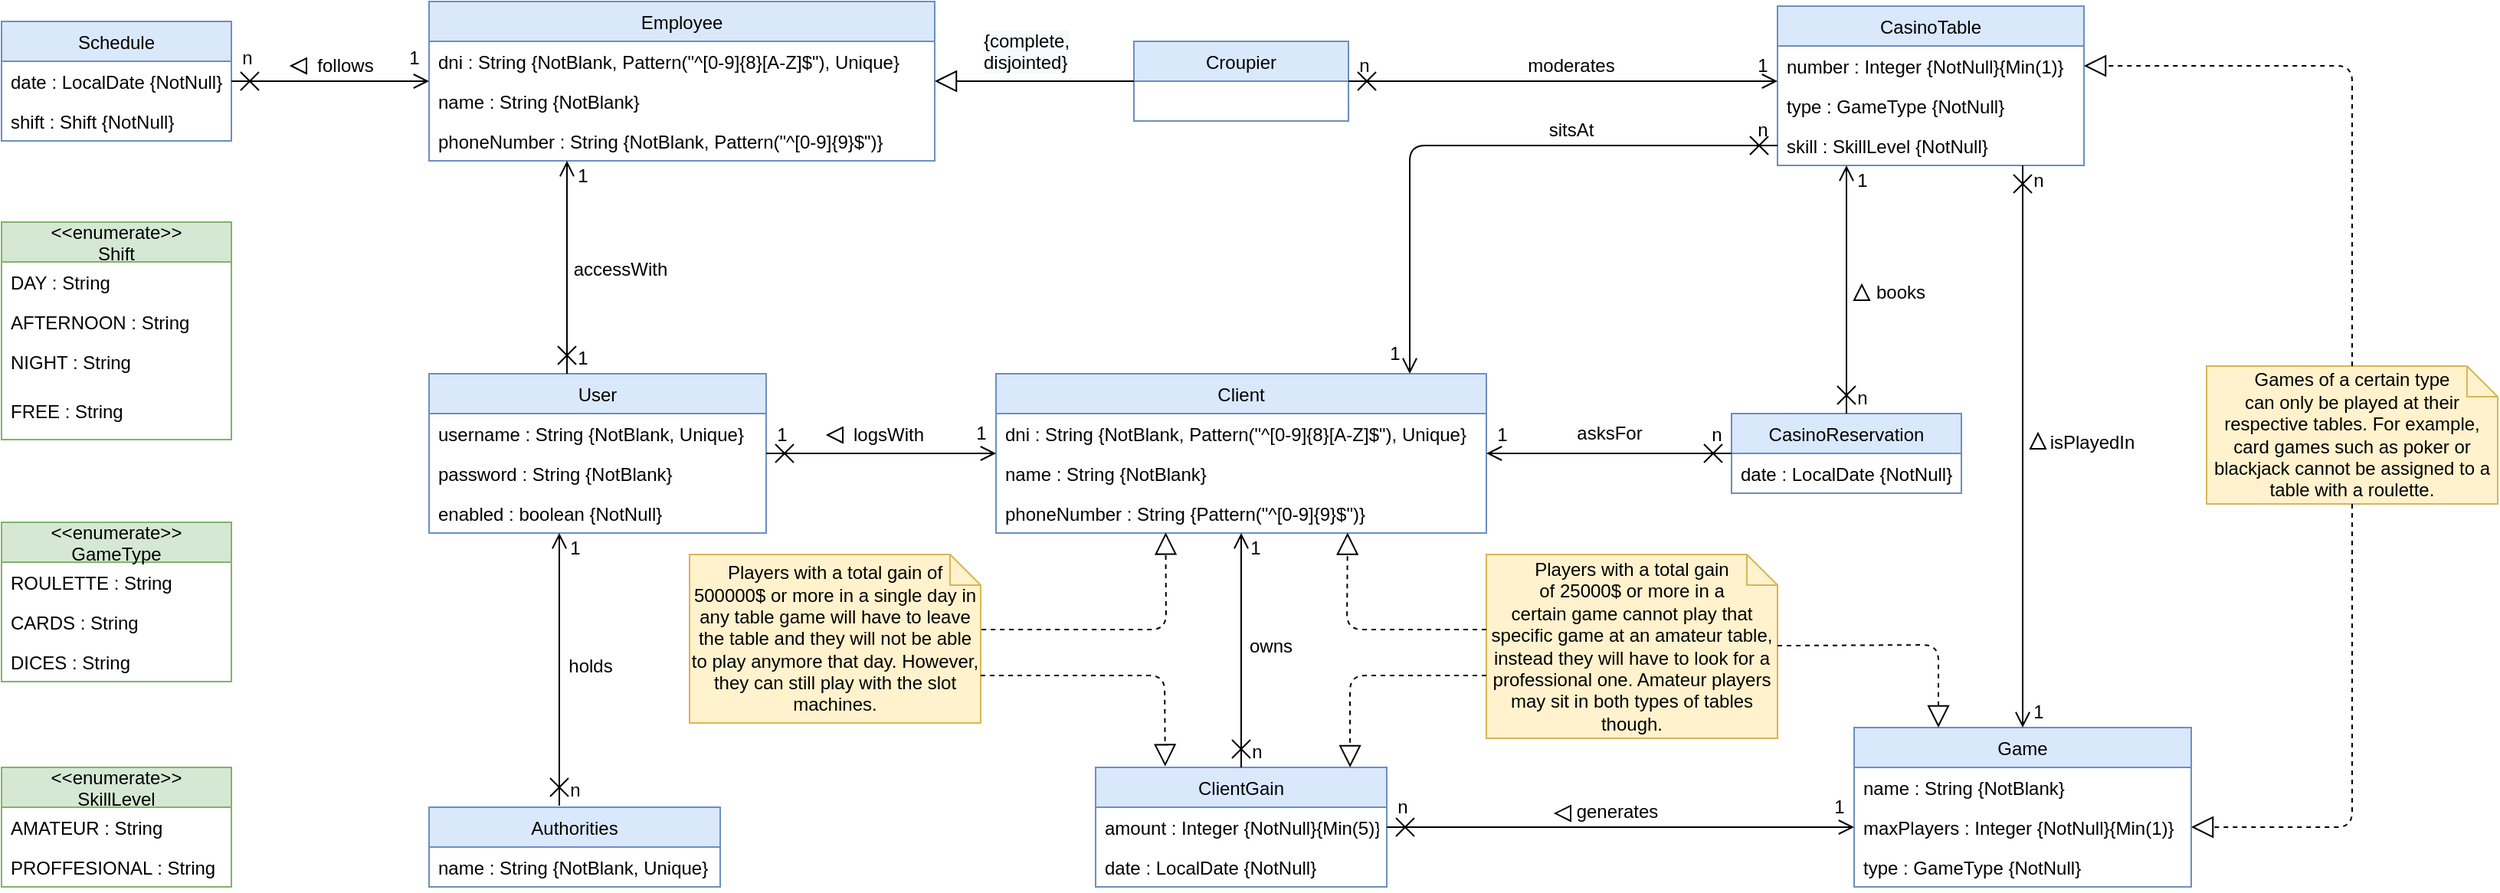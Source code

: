 <mxfile version="13.9.9" type="device" pages="2"><diagram id="haP7rT65bJ3RNNxYi6FX" name="V1-Casino"><mxGraphModel dx="1848" dy="1769" grid="1" gridSize="10" guides="1" tooltips="1" connect="1" arrows="0" fold="1" page="1" pageScale="1" pageWidth="827" pageHeight="1169" math="0" shadow="0"><root><mxCell id="0"/><mxCell id="1" parent="0"/><mxCell id="ttoo0O_EBMb4lFPhNfV6-1" value="Employee" style="swimlane;fontStyle=0;childLayout=stackLayout;horizontal=1;startSize=26;horizontalStack=0;resizeParent=1;resizeParentMax=0;resizeLast=0;collapsible=1;marginBottom=0;fillColor=#dae8fc;strokeColor=#6c8ebf;" parent="1" vertex="1"><mxGeometry x="-160" y="-960" width="330" height="104" as="geometry"><mxRectangle x="-40" y="-960" width="90" height="26" as="alternateBounds"/></mxGeometry></mxCell><mxCell id="ttoo0O_EBMb4lFPhNfV6-3" value="dni : String {NotBlank, Pattern(&quot;^[0-9]{8}[A-Z]$&quot;), Unique}" style="text;align=left;verticalAlign=top;spacingLeft=4;spacingRight=4;overflow=hidden;rotatable=0;points=[[0,0.5],[1,0.5]];portConstraint=eastwest;" parent="ttoo0O_EBMb4lFPhNfV6-1" vertex="1"><mxGeometry y="26" width="330" height="26" as="geometry"/></mxCell><mxCell id="ttoo0O_EBMb4lFPhNfV6-2" value="name : String {NotBlank}" style="text;align=left;verticalAlign=top;spacingLeft=4;spacingRight=4;overflow=hidden;rotatable=0;points=[[0,0.5],[1,0.5]];portConstraint=eastwest;" parent="ttoo0O_EBMb4lFPhNfV6-1" vertex="1"><mxGeometry y="52" width="330" height="26" as="geometry"/></mxCell><mxCell id="ttoo0O_EBMb4lFPhNfV6-4" value="phoneNumber : String {NotBlank, Pattern(&quot;^[0-9]{9}$&quot;)}" style="text;align=left;verticalAlign=top;spacingLeft=4;spacingRight=4;overflow=hidden;rotatable=0;points=[[0,0.5],[1,0.5]];portConstraint=eastwest;" parent="ttoo0O_EBMb4lFPhNfV6-1" vertex="1"><mxGeometry y="78" width="330" height="26" as="geometry"/></mxCell><mxCell id="ttoo0O_EBMb4lFPhNfV6-17" value="Croupier" style="swimlane;fontStyle=0;childLayout=stackLayout;horizontal=1;startSize=26;horizontalStack=0;resizeParent=1;resizeParentMax=0;resizeLast=0;collapsible=1;marginBottom=0;fillColor=#dae8fc;strokeColor=#6c8ebf;" parent="1" vertex="1"><mxGeometry x="300" y="-934" width="140" height="52" as="geometry"/></mxCell><mxCell id="ttoo0O_EBMb4lFPhNfV6-30" value="Game" style="swimlane;fontStyle=0;childLayout=stackLayout;horizontal=1;startSize=26;horizontalStack=0;resizeParent=1;resizeParentMax=0;resizeLast=0;collapsible=1;marginBottom=0;fillColor=#dae8fc;strokeColor=#6c8ebf;" parent="1" vertex="1"><mxGeometry x="770" y="-486" width="220" height="104" as="geometry"/></mxCell><mxCell id="ttoo0O_EBMb4lFPhNfV6-31" value="name : String {NotBlank}" style="text;align=left;verticalAlign=top;spacingLeft=4;spacingRight=4;overflow=hidden;rotatable=0;points=[[0,0.5],[1,0.5]];portConstraint=eastwest;" parent="ttoo0O_EBMb4lFPhNfV6-30" vertex="1"><mxGeometry y="26" width="220" height="26" as="geometry"/></mxCell><mxCell id="ttoo0O_EBMb4lFPhNfV6-33" value="maxPlayers : Integer {NotNull}{Min(1)}" style="text;align=left;verticalAlign=top;spacingLeft=4;spacingRight=4;overflow=hidden;rotatable=0;points=[[0,0.5],[1,0.5]];portConstraint=eastwest;" parent="ttoo0O_EBMb4lFPhNfV6-30" vertex="1"><mxGeometry y="52" width="220" height="26" as="geometry"/></mxCell><mxCell id="U2jEPS7BG4JOYbLefs9r-18" value="type : GameType {NotNull}" style="text;align=left;verticalAlign=top;spacingLeft=4;spacingRight=4;overflow=hidden;rotatable=0;points=[[0,0.5],[1,0.5]];portConstraint=eastwest;" parent="ttoo0O_EBMb4lFPhNfV6-30" vertex="1"><mxGeometry y="78" width="220" height="26" as="geometry"/></mxCell><mxCell id="ttoo0O_EBMb4lFPhNfV6-34" value="CasinoTable" style="swimlane;fontStyle=0;childLayout=stackLayout;horizontal=1;startSize=26;horizontalStack=0;resizeParent=1;resizeParentMax=0;resizeLast=0;collapsible=1;marginBottom=0;fillColor=#dae8fc;strokeColor=#6c8ebf;" parent="1" vertex="1"><mxGeometry x="720" y="-957" width="200" height="104" as="geometry"/></mxCell><mxCell id="ttoo0O_EBMb4lFPhNfV6-35" value="number : Integer {NotNull}{Min(1)}" style="text;align=left;verticalAlign=top;spacingLeft=4;spacingRight=4;overflow=hidden;rotatable=0;points=[[0,0.5],[1,0.5]];portConstraint=eastwest;" parent="ttoo0O_EBMb4lFPhNfV6-34" vertex="1"><mxGeometry y="26" width="200" height="26" as="geometry"/></mxCell><mxCell id="U2jEPS7BG4JOYbLefs9r-17" value="type : GameType {NotNull}" style="text;align=left;verticalAlign=top;spacingLeft=4;spacingRight=4;overflow=hidden;rotatable=0;points=[[0,0.5],[1,0.5]];portConstraint=eastwest;" parent="ttoo0O_EBMb4lFPhNfV6-34" vertex="1"><mxGeometry y="52" width="200" height="26" as="geometry"/></mxCell><mxCell id="U2jEPS7BG4JOYbLefs9r-93" value="skill : SkillLevel {NotNull}" style="text;align=left;verticalAlign=top;spacingLeft=4;spacingRight=4;overflow=hidden;rotatable=0;points=[[0,0.5],[1,0.5]];portConstraint=eastwest;" parent="ttoo0O_EBMb4lFPhNfV6-34" vertex="1"><mxGeometry y="78" width="200" height="26" as="geometry"/></mxCell><mxCell id="CLGpBFzKk-P2aF23R5-1-9" value="" style="endArrow=open;html=1;entryX=0;entryY=0.5;entryDx=0;entryDy=0;endFill=0;endSize=8;startFill=0;startArrow=cross;startSize=10;exitX=0;exitY=0.5;exitDx=0;exitDy=0;" parent="ttoo0O_EBMb4lFPhNfV6-34" edge="1" source="U2jEPS7BG4JOYbLefs9r-93"><mxGeometry width="50" height="50" relative="1" as="geometry"><mxPoint x="-110" y="607" as="sourcePoint"/><mxPoint x="-240" y="240" as="targetPoint"/><Array as="points"><mxPoint x="-240" y="91"/></Array></mxGeometry></mxCell><mxCell id="ttoo0O_EBMb4lFPhNfV6-38" value="&lt;&lt;enumerate&gt;&gt;&#10;Shift" style="swimlane;fontStyle=0;childLayout=stackLayout;horizontal=1;startSize=26;horizontalStack=0;resizeParent=1;resizeParentMax=0;resizeLast=0;collapsible=1;marginBottom=0;fillColor=#d5e8d4;strokeColor=#82b366;" parent="1" vertex="1"><mxGeometry x="-439" y="-816" width="150" height="142" as="geometry"/></mxCell><mxCell id="ttoo0O_EBMb4lFPhNfV6-39" value="DAY : String" style="text;align=left;verticalAlign=top;spacingLeft=4;spacingRight=4;overflow=hidden;rotatable=0;points=[[0,0.5],[1,0.5]];portConstraint=eastwest;" parent="ttoo0O_EBMb4lFPhNfV6-38" vertex="1"><mxGeometry y="26" width="150" height="26" as="geometry"/></mxCell><mxCell id="ttoo0O_EBMb4lFPhNfV6-40" value="AFTERNOON : String" style="text;align=left;verticalAlign=top;spacingLeft=4;spacingRight=4;overflow=hidden;rotatable=0;points=[[0,0.5],[1,0.5]];portConstraint=eastwest;" parent="ttoo0O_EBMb4lFPhNfV6-38" vertex="1"><mxGeometry y="52" width="150" height="26" as="geometry"/></mxCell><mxCell id="ttoo0O_EBMb4lFPhNfV6-41" value="NIGHT : String" style="text;align=left;verticalAlign=top;spacingLeft=4;spacingRight=4;overflow=hidden;rotatable=0;points=[[0,0.5],[1,0.5]];portConstraint=eastwest;" parent="ttoo0O_EBMb4lFPhNfV6-38" vertex="1"><mxGeometry y="78" width="150" height="32" as="geometry"/></mxCell><mxCell id="BKhPPXuV4jdL5ElhV1Ix-18" value="FREE : String" style="text;align=left;verticalAlign=top;spacingLeft=4;spacingRight=4;overflow=hidden;rotatable=0;points=[[0,0.5],[1,0.5]];portConstraint=eastwest;" parent="ttoo0O_EBMb4lFPhNfV6-38" vertex="1"><mxGeometry y="110" width="150" height="32" as="geometry"/></mxCell><mxCell id="U2jEPS7BG4JOYbLefs9r-11" value="&lt;&lt;enumerate&gt;&gt;&#10;GameType" style="swimlane;fontStyle=0;childLayout=stackLayout;horizontal=1;startSize=26;horizontalStack=0;resizeParent=1;resizeParentMax=0;resizeLast=0;collapsible=1;marginBottom=0;fillColor=#d5e8d4;strokeColor=#82b366;" parent="1" vertex="1"><mxGeometry x="-439" y="-620" width="150" height="104" as="geometry"/></mxCell><mxCell id="U2jEPS7BG4JOYbLefs9r-12" value="ROULETTE : String" style="text;align=left;verticalAlign=top;spacingLeft=4;spacingRight=4;overflow=hidden;rotatable=0;points=[[0,0.5],[1,0.5]];portConstraint=eastwest;" parent="U2jEPS7BG4JOYbLefs9r-11" vertex="1"><mxGeometry y="26" width="150" height="26" as="geometry"/></mxCell><mxCell id="U2jEPS7BG4JOYbLefs9r-13" value="CARDS : String" style="text;align=left;verticalAlign=top;spacingLeft=4;spacingRight=4;overflow=hidden;rotatable=0;points=[[0,0.5],[1,0.5]];portConstraint=eastwest;" parent="U2jEPS7BG4JOYbLefs9r-11" vertex="1"><mxGeometry y="52" width="150" height="26" as="geometry"/></mxCell><mxCell id="U2jEPS7BG4JOYbLefs9r-14" value="DICES : String" style="text;align=left;verticalAlign=top;spacingLeft=4;spacingRight=4;overflow=hidden;rotatable=0;points=[[0,0.5],[1,0.5]];portConstraint=eastwest;" parent="U2jEPS7BG4JOYbLefs9r-11" vertex="1"><mxGeometry y="78" width="150" height="26" as="geometry"/></mxCell><mxCell id="U2jEPS7BG4JOYbLefs9r-20" value="1" style="text;html=1;align=center;verticalAlign=middle;resizable=0;points=[];autosize=1;" parent="1" vertex="1"><mxGeometry x="765" y="-853" width="20" height="20" as="geometry"/></mxCell><mxCell id="U2jEPS7BG4JOYbLefs9r-21" value="n" style="text;html=1;align=center;verticalAlign=middle;resizable=0;points=[];autosize=1;" parent="1" vertex="1"><mxGeometry x="700" y="-886" width="20" height="20" as="geometry"/></mxCell><mxCell id="U2jEPS7BG4JOYbLefs9r-22" value="isPlayedIn" style="text;html=1;align=center;verticalAlign=middle;resizable=0;points=[];autosize=1;" parent="1" vertex="1"><mxGeometry x="890" y="-682" width="70" height="20" as="geometry"/></mxCell><mxCell id="U2jEPS7BG4JOYbLefs9r-25" value="1" style="text;html=1;align=center;verticalAlign=middle;resizable=0;points=[];autosize=1;" parent="1" vertex="1"><mxGeometry x="369" y="-613" width="20" height="20" as="geometry"/></mxCell><mxCell id="U2jEPS7BG4JOYbLefs9r-26" value="moderates" style="text;html=1;align=center;verticalAlign=middle;resizable=0;points=[];autosize=1;" parent="1" vertex="1"><mxGeometry x="550" y="-928" width="70" height="20" as="geometry"/></mxCell><mxCell id="U2jEPS7BG4JOYbLefs9r-54" value="1" style="text;html=1;align=center;verticalAlign=middle;resizable=0;points=[];autosize=1;" parent="1" vertex="1"><mxGeometry x="750" y="-444" width="20" height="20" as="geometry"/></mxCell><mxCell id="U2jEPS7BG4JOYbLefs9r-55" value="n" style="text;html=1;align=center;verticalAlign=middle;resizable=0;points=[];autosize=1;" parent="1" vertex="1"><mxGeometry x="880" y="-853" width="20" height="20" as="geometry"/></mxCell><mxCell id="U2jEPS7BG4JOYbLefs9r-69" value="ClientGain" style="swimlane;fontStyle=0;childLayout=stackLayout;horizontal=1;startSize=26;horizontalStack=0;resizeParent=1;resizeParentMax=0;resizeLast=0;collapsible=1;marginBottom=0;fillColor=#dae8fc;strokeColor=#6c8ebf;" parent="1" vertex="1"><mxGeometry x="275" y="-460" width="190" height="78" as="geometry"/></mxCell><mxCell id="U2jEPS7BG4JOYbLefs9r-70" value="amount : Integer {NotNull}{Min(5)}" style="text;align=left;verticalAlign=top;spacingLeft=4;spacingRight=4;overflow=hidden;rotatable=0;points=[[0,0.5],[1,0.5]];portConstraint=eastwest;" parent="U2jEPS7BG4JOYbLefs9r-69" vertex="1"><mxGeometry y="26" width="190" height="26" as="geometry"/></mxCell><mxCell id="U2jEPS7BG4JOYbLefs9r-89" value="date : LocalDate {NotNull}" style="text;align=left;verticalAlign=top;spacingLeft=4;spacingRight=4;overflow=hidden;rotatable=0;points=[[0,0.5],[1,0.5]];portConstraint=eastwest;" parent="U2jEPS7BG4JOYbLefs9r-69" vertex="1"><mxGeometry y="52" width="190" height="26" as="geometry"/></mxCell><mxCell id="U2jEPS7BG4JOYbLefs9r-73" value="Client" style="swimlane;fontStyle=0;childLayout=stackLayout;horizontal=1;startSize=26;horizontalStack=0;resizeParent=1;resizeParentMax=0;resizeLast=0;collapsible=1;marginBottom=0;fillColor=#dae8fc;strokeColor=#6c8ebf;" parent="1" vertex="1"><mxGeometry x="210" y="-717" width="320" height="104" as="geometry"/></mxCell><mxCell id="U2jEPS7BG4JOYbLefs9r-75" value="dni : String {NotBlank, Pattern(&quot;^[0-9]{8}[A-Z]$&quot;), Unique}" style="text;align=left;verticalAlign=top;spacingLeft=4;spacingRight=4;overflow=hidden;rotatable=0;points=[[0,0.5],[1,0.5]];portConstraint=eastwest;" parent="U2jEPS7BG4JOYbLefs9r-73" vertex="1"><mxGeometry y="26" width="320" height="26" as="geometry"/></mxCell><mxCell id="U2jEPS7BG4JOYbLefs9r-74" value="name : String {NotBlank}" style="text;align=left;verticalAlign=top;spacingLeft=4;spacingRight=4;overflow=hidden;rotatable=0;points=[[0,0.5],[1,0.5]];portConstraint=eastwest;" parent="U2jEPS7BG4JOYbLefs9r-73" vertex="1"><mxGeometry y="52" width="320" height="26" as="geometry"/></mxCell><mxCell id="U2jEPS7BG4JOYbLefs9r-76" value="phoneNumber : String {Pattern(&quot;^[0-9]{9}$&quot;)}" style="text;align=left;verticalAlign=top;spacingLeft=4;spacingRight=4;overflow=hidden;rotatable=0;points=[[0,0.5],[1,0.5]];portConstraint=eastwest;" parent="U2jEPS7BG4JOYbLefs9r-73" vertex="1"><mxGeometry y="78" width="320" height="26" as="geometry"/></mxCell><mxCell id="U2jEPS7BG4JOYbLefs9r-80" value="n" style="text;html=1;align=center;verticalAlign=middle;resizable=0;points=[];autosize=1;" parent="1" vertex="1"><mxGeometry x="670" y="-687" width="20" height="20" as="geometry"/></mxCell><mxCell id="U2jEPS7BG4JOYbLefs9r-83" value="n" style="text;html=1;align=center;verticalAlign=middle;resizable=0;points=[];autosize=1;" parent="1" vertex="1"><mxGeometry x="465" y="-444" width="20" height="20" as="geometry"/></mxCell><mxCell id="U2jEPS7BG4JOYbLefs9r-84" value="1" style="text;html=1;align=center;verticalAlign=middle;resizable=0;points=[];autosize=1;" parent="1" vertex="1"><mxGeometry x="460" y="-740" width="20" height="20" as="geometry"/></mxCell><mxCell id="U2jEPS7BG4JOYbLefs9r-86" value="n" style="text;html=1;align=center;verticalAlign=middle;resizable=0;points=[];autosize=1;" parent="1" vertex="1"><mxGeometry x="370" y="-480" width="20" height="20" as="geometry"/></mxCell><mxCell id="U2jEPS7BG4JOYbLefs9r-87" value="1" style="text;html=1;align=center;verticalAlign=middle;resizable=0;points=[];autosize=1;" parent="1" vertex="1"><mxGeometry x="700" y="-928" width="20" height="20" as="geometry"/></mxCell><mxCell id="U2jEPS7BG4JOYbLefs9r-88" value="owns" style="text;html=1;align=center;verticalAlign=middle;resizable=0;points=[];autosize=1;" parent="1" vertex="1"><mxGeometry x="369" y="-549" width="40" height="20" as="geometry"/></mxCell><mxCell id="U2jEPS7BG4JOYbLefs9r-90" value="sitsAt" style="text;html=1;align=center;verticalAlign=middle;resizable=0;points=[];autosize=1;" parent="1" vertex="1"><mxGeometry x="565" y="-886" width="40" height="20" as="geometry"/></mxCell><mxCell id="U2jEPS7BG4JOYbLefs9r-92" value="generates" style="text;html=1;align=center;verticalAlign=middle;resizable=0;points=[];autosize=1;" parent="1" vertex="1"><mxGeometry x="580" y="-441" width="70" height="20" as="geometry"/></mxCell><mxCell id="U2jEPS7BG4JOYbLefs9r-94" value="&lt;&lt;enumerate&gt;&gt;&#10;SkillLevel" style="swimlane;fontStyle=0;childLayout=stackLayout;horizontal=1;startSize=26;horizontalStack=0;resizeParent=1;resizeParentMax=0;resizeLast=0;collapsible=1;marginBottom=0;fillColor=#d5e8d4;strokeColor=#82b366;" parent="1" vertex="1"><mxGeometry x="-439" y="-460" width="150" height="78" as="geometry"/></mxCell><mxCell id="U2jEPS7BG4JOYbLefs9r-95" value="AMATEUR : String" style="text;align=left;verticalAlign=top;spacingLeft=4;spacingRight=4;overflow=hidden;rotatable=0;points=[[0,0.5],[1,0.5]];portConstraint=eastwest;" parent="U2jEPS7BG4JOYbLefs9r-94" vertex="1"><mxGeometry y="26" width="150" height="26" as="geometry"/></mxCell><mxCell id="U2jEPS7BG4JOYbLefs9r-96" value="PROFFESIONAL : String" style="text;align=left;verticalAlign=top;spacingLeft=4;spacingRight=4;overflow=hidden;rotatable=0;points=[[0,0.5],[1,0.5]];portConstraint=eastwest;" parent="U2jEPS7BG4JOYbLefs9r-94" vertex="1"><mxGeometry y="52" width="150" height="26" as="geometry"/></mxCell><mxCell id="I0wCT_-brJnPzr2VMKMi-24" value="" style="triangle;whiteSpace=wrap;html=1;direction=north;" parent="1" vertex="1"><mxGeometry x="885" y="-678" width="10" height="10" as="geometry"/></mxCell><mxCell id="I0wCT_-brJnPzr2VMKMi-25" value="" style="triangle;whiteSpace=wrap;html=1;direction=west;" parent="1" vertex="1"><mxGeometry x="100" y="-682" width="10" height="10" as="geometry"/></mxCell><mxCell id="I0wCT_-brJnPzr2VMKMi-61" value="CasinoReservation" style="swimlane;fontStyle=0;childLayout=stackLayout;horizontal=1;startSize=26;horizontalStack=0;resizeParent=1;resizeParentMax=0;resizeLast=0;collapsible=1;marginBottom=0;fillColor=#dae8fc;strokeColor=#6c8ebf;" parent="1" vertex="1"><mxGeometry x="690" y="-691" width="150" height="52" as="geometry"/></mxCell><mxCell id="I0wCT_-brJnPzr2VMKMi-62" value="date : LocalDate {NotNull}" style="text;align=left;verticalAlign=top;spacingLeft=4;spacingRight=4;overflow=hidden;rotatable=0;points=[[0,0.5],[1,0.5]];portConstraint=eastwest;" parent="I0wCT_-brJnPzr2VMKMi-61" vertex="1"><mxGeometry y="26" width="150" height="26" as="geometry"/></mxCell><mxCell id="I0wCT_-brJnPzr2VMKMi-70" value="asksFor" style="text;html=1;align=center;verticalAlign=middle;resizable=0;points=[];autosize=1;" parent="1" vertex="1"><mxGeometry x="580" y="-688" width="60" height="20" as="geometry"/></mxCell><mxCell id="I0wCT_-brJnPzr2VMKMi-71" value="" style="triangle;whiteSpace=wrap;html=1;direction=north;" parent="1" vertex="1"><mxGeometry x="770" y="-775" width="10" height="10" as="geometry"/></mxCell><mxCell id="I0wCT_-brJnPzr2VMKMi-72" value="n" style="text;html=1;align=center;verticalAlign=middle;resizable=0;points=[];autosize=1;" parent="1" vertex="1"><mxGeometry x="765" y="-711" width="20" height="20" as="geometry"/></mxCell><mxCell id="I0wCT_-brJnPzr2VMKMi-73" value="1" style="text;html=1;align=center;verticalAlign=middle;resizable=0;points=[];autosize=1;" parent="1" vertex="1"><mxGeometry x="530" y="-687" width="20" height="20" as="geometry"/></mxCell><mxCell id="I0wCT_-brJnPzr2VMKMi-74" value="1" style="text;html=1;align=center;verticalAlign=middle;resizable=0;points=[];autosize=1;" parent="1" vertex="1"><mxGeometry x="880" y="-506" width="20" height="20" as="geometry"/></mxCell><mxCell id="I0wCT_-brJnPzr2VMKMi-75" value="n" style="text;html=1;align=center;verticalAlign=middle;resizable=0;points=[];autosize=1;" parent="1" vertex="1"><mxGeometry x="440" y="-928" width="20" height="20" as="geometry"/></mxCell><mxCell id="I0wCT_-brJnPzr2VMKMi-82" value="" style="triangle;whiteSpace=wrap;html=1;direction=west;" parent="1" vertex="1"><mxGeometry x="575" y="-435" width="10" height="10" as="geometry"/></mxCell><mxCell id="IR5y26zak9uuA3qbdfPI-5" value="Players with a total gain&lt;br&gt;of 25000$ or more in a&lt;br&gt;certain game cannot play that specific game at an amateur table, instead they will have to look for a professional one. Amateur players may sit in both types of tables though." style="shape=note;size=20;whiteSpace=wrap;html=1;fillColor=#fff2cc;strokeColor=#d6b656;" parent="1" vertex="1"><mxGeometry x="530" y="-599" width="190" height="120" as="geometry"/></mxCell><mxCell id="IR5y26zak9uuA3qbdfPI-8" value="Games of a certain type&lt;br&gt;can only be played at their respective tables. For example, card games such as poker or blackjack cannot be assigned to a table with a roulette." style="shape=note;size=20;whiteSpace=wrap;html=1;fillColor=#fff2cc;strokeColor=#d6b656;" parent="1" vertex="1"><mxGeometry x="1000" y="-722" width="190" height="90" as="geometry"/></mxCell><mxCell id="IR5y26zak9uuA3qbdfPI-11" value="Players with a total gain of 500000$ or more in a single day in any table game will have to leave the table and they will not be able to play anymore that day. However, they can still play with the slot machines." style="shape=note;size=20;whiteSpace=wrap;html=1;fillColor=#fff2cc;strokeColor=#d6b656;" parent="1" vertex="1"><mxGeometry x="10" y="-599" width="190" height="110" as="geometry"/></mxCell><mxCell id="iDhY7FzTrhBNtjztaiVu-1" value="Schedule" style="swimlane;fontStyle=0;childLayout=stackLayout;horizontal=1;startSize=26;horizontalStack=0;resizeParent=1;resizeParentMax=0;resizeLast=0;collapsible=1;marginBottom=0;fillColor=#dae8fc;strokeColor=#6c8ebf;" parent="1" vertex="1"><mxGeometry x="-439" y="-947" width="150" height="78" as="geometry"/></mxCell><mxCell id="iDhY7FzTrhBNtjztaiVu-2" value="date : LocalDate {NotNull}" style="text;align=left;verticalAlign=top;spacingLeft=4;spacingRight=4;overflow=hidden;rotatable=0;points=[[0,0.5],[1,0.5]];portConstraint=eastwest;" parent="iDhY7FzTrhBNtjztaiVu-1" vertex="1"><mxGeometry y="26" width="150" height="26" as="geometry"/></mxCell><mxCell id="iDhY7FzTrhBNtjztaiVu-3" value="shift : Shift {NotNull}" style="text;align=left;verticalAlign=top;spacingLeft=4;spacingRight=4;overflow=hidden;rotatable=0;points=[[0,0.5],[1,0.5]];portConstraint=eastwest;" parent="iDhY7FzTrhBNtjztaiVu-1" vertex="1"><mxGeometry y="52" width="150" height="26" as="geometry"/></mxCell><mxCell id="iDhY7FzTrhBNtjztaiVu-6" value="1" style="text;html=1;align=center;verticalAlign=middle;resizable=0;points=[];autosize=1;" parent="1" vertex="1"><mxGeometry x="-180" y="-933" width="20" height="20" as="geometry"/></mxCell><mxCell id="iDhY7FzTrhBNtjztaiVu-7" value="n" style="text;html=1;align=center;verticalAlign=middle;resizable=0;points=[];autosize=1;" parent="1" vertex="1"><mxGeometry x="-289" y="-933" width="20" height="20" as="geometry"/></mxCell><mxCell id="iDhY7FzTrhBNtjztaiVu-8" value="" style="triangle;whiteSpace=wrap;html=1;direction=west;" parent="1" vertex="1"><mxGeometry x="-250" y="-923" width="10" height="10" as="geometry"/></mxCell><mxCell id="iDhY7FzTrhBNtjztaiVu-9" value="follows" style="text;html=1;align=center;verticalAlign=middle;resizable=0;points=[];autosize=1;" parent="1" vertex="1"><mxGeometry x="-240" y="-928" width="50" height="20" as="geometry"/></mxCell><mxCell id="wuUjqvACv35xNJceqBEp-1" value="Authorities" style="swimlane;fontStyle=0;childLayout=stackLayout;horizontal=1;startSize=26;horizontalStack=0;resizeParent=1;resizeParentMax=0;resizeLast=0;collapsible=1;marginBottom=0;fillColor=#dae8fc;strokeColor=#6c8ebf;" parent="1" vertex="1"><mxGeometry x="-160" y="-434" width="190" height="52" as="geometry"/></mxCell><mxCell id="wuUjqvACv35xNJceqBEp-2" value="name : String {NotBlank, Unique}" style="text;align=left;verticalAlign=top;spacingLeft=4;spacingRight=4;overflow=hidden;rotatable=0;points=[[0,0.5],[1,0.5]];portConstraint=eastwest;" parent="wuUjqvACv35xNJceqBEp-1" vertex="1"><mxGeometry y="26" width="190" height="26" as="geometry"/></mxCell><mxCell id="wuUjqvACv35xNJceqBEp-11" value="User" style="swimlane;fontStyle=0;childLayout=stackLayout;horizontal=1;startSize=26;horizontalStack=0;resizeParent=1;resizeParentMax=0;resizeLast=0;collapsible=1;marginBottom=0;fillColor=#dae8fc;strokeColor=#6c8ebf;" parent="1" vertex="1"><mxGeometry x="-160" y="-717" width="220" height="104" as="geometry"/></mxCell><mxCell id="wuUjqvACv35xNJceqBEp-12" value="username : String {NotBlank, Unique}" style="text;align=left;verticalAlign=top;spacingLeft=4;spacingRight=4;overflow=hidden;rotatable=0;points=[[0,0.5],[1,0.5]];portConstraint=eastwest;" parent="wuUjqvACv35xNJceqBEp-11" vertex="1"><mxGeometry y="26" width="220" height="26" as="geometry"/></mxCell><mxCell id="wuUjqvACv35xNJceqBEp-13" value="password : String {NotBlank}" style="text;align=left;verticalAlign=top;spacingLeft=4;spacingRight=4;overflow=hidden;rotatable=0;points=[[0,0.5],[1,0.5]];portConstraint=eastwest;" parent="wuUjqvACv35xNJceqBEp-11" vertex="1"><mxGeometry y="52" width="220" height="26" as="geometry"/></mxCell><mxCell id="wuUjqvACv35xNJceqBEp-14" value="enabled : boolean {NotNull}" style="text;align=left;verticalAlign=top;spacingLeft=4;spacingRight=4;overflow=hidden;rotatable=0;points=[[0,0.5],[1,0.5]];portConstraint=eastwest;" parent="wuUjqvACv35xNJceqBEp-11" vertex="1"><mxGeometry y="78" width="220" height="26" as="geometry"/></mxCell><mxCell id="CLGpBFzKk-P2aF23R5-1-1" value="" style="endArrow=open;html=1;endFill=0;endSize=8;startFill=0;startArrow=cross;startSize=10;" parent="1" source="U2jEPS7BG4JOYbLefs9r-69" target="U2jEPS7BG4JOYbLefs9r-73" edge="1"><mxGeometry width="50" height="50" relative="1" as="geometry"><mxPoint x="480" y="-380" as="sourcePoint"/><mxPoint x="530" y="-430" as="targetPoint"/></mxGeometry></mxCell><mxCell id="CLGpBFzKk-P2aF23R5-1-2" value="" style="endArrow=open;html=1;endFill=0;endSize=8;startFill=0;startArrow=cross;startSize=10;" parent="1" edge="1" target="ttoo0O_EBMb4lFPhNfV6-30"><mxGeometry width="50" height="50" relative="1" as="geometry"><mxPoint x="880" y="-853" as="sourcePoint"/><mxPoint x="600" y="-534" as="targetPoint"/></mxGeometry></mxCell><mxCell id="CLGpBFzKk-P2aF23R5-1-3" value="" style="endArrow=open;html=1;entryX=0;entryY=0.5;entryDx=0;entryDy=0;endFill=0;endSize=8;startFill=0;startArrow=cross;startSize=10;" parent="1" source="U2jEPS7BG4JOYbLefs9r-69" target="ttoo0O_EBMb4lFPhNfV6-33" edge="1"><mxGeometry width="50" height="50" relative="1" as="geometry"><mxPoint x="500" y="-360" as="sourcePoint"/><mxPoint x="550" y="-410" as="targetPoint"/></mxGeometry></mxCell><mxCell id="CLGpBFzKk-P2aF23R5-1-4" value="" style="endArrow=open;html=1;endFill=0;endSize=8;startFill=0;startArrow=cross;startSize=10;" parent="1" source="I0wCT_-brJnPzr2VMKMi-61" edge="1"><mxGeometry width="50" height="50" relative="1" as="geometry"><mxPoint x="590" y="-534" as="sourcePoint"/><mxPoint x="765" y="-853" as="targetPoint"/></mxGeometry></mxCell><mxCell id="CLGpBFzKk-P2aF23R5-1-5" value="" style="endArrow=open;html=1;endFill=0;endSize=8;startFill=0;startArrow=cross;startSize=10;" parent="1" source="I0wCT_-brJnPzr2VMKMi-61" target="U2jEPS7BG4JOYbLefs9r-73" edge="1"><mxGeometry width="50" height="50" relative="1" as="geometry"><mxPoint x="520" y="-340" as="sourcePoint"/><mxPoint x="570" y="-390" as="targetPoint"/></mxGeometry></mxCell><mxCell id="CLGpBFzKk-P2aF23R5-1-6" value="" style="endArrow=open;html=1;endFill=0;endSize=8;startFill=0;startArrow=cross;startSize=10;" parent="1" edge="1"><mxGeometry width="50" height="50" relative="1" as="geometry"><mxPoint x="-70" y="-717" as="sourcePoint"/><mxPoint x="-70" y="-856" as="targetPoint"/></mxGeometry></mxCell><mxCell id="CLGpBFzKk-P2aF23R5-1-7" value="" style="endArrow=open;html=1;endFill=0;endSize=8;startFill=0;startArrow=cross;startSize=10;" parent="1" source="wuUjqvACv35xNJceqBEp-11" target="U2jEPS7BG4JOYbLefs9r-73" edge="1"><mxGeometry width="50" height="50" relative="1" as="geometry"><mxPoint x="540" y="-320" as="sourcePoint"/><mxPoint x="590" y="-370" as="targetPoint"/></mxGeometry></mxCell><mxCell id="CLGpBFzKk-P2aF23R5-1-8" value="" style="endArrow=open;html=1;exitX=1;exitY=0.5;exitDx=0;exitDy=0;endFill=0;endSize=8;startFill=0;startArrow=cross;startSize=10;" parent="1" source="ttoo0O_EBMb4lFPhNfV6-17" edge="1"><mxGeometry width="50" height="50" relative="1" as="geometry"><mxPoint x="450" y="-910" as="sourcePoint"/><mxPoint x="720" y="-908" as="targetPoint"/></mxGeometry></mxCell><mxCell id="CLGpBFzKk-P2aF23R5-1-10" value="" style="endArrow=open;html=1;endFill=0;endSize=8;startFill=0;startArrow=cross;startSize=10;" parent="1" source="iDhY7FzTrhBNtjztaiVu-1" target="ttoo0O_EBMb4lFPhNfV6-1" edge="1"><mxGeometry width="50" height="50" relative="1" as="geometry"><mxPoint x="-200" y="-668" as="sourcePoint"/><mxPoint x="-150" y="-718" as="targetPoint"/></mxGeometry></mxCell><mxCell id="CLGpBFzKk-P2aF23R5-1-11" value="" style="endArrow=open;html=1;endFill=0;endSize=8;startFill=0;startArrow=cross;startSize=10;" parent="1" edge="1"><mxGeometry width="50" height="50" relative="1" as="geometry"><mxPoint x="-75" y="-435" as="sourcePoint"/><mxPoint x="-75" y="-613" as="targetPoint"/></mxGeometry></mxCell><mxCell id="CLGpBFzKk-P2aF23R5-1-12" value="" style="endArrow=block;endFill=0;endSize=12;html=1;" parent="1" source="ttoo0O_EBMb4lFPhNfV6-17" target="ttoo0O_EBMb4lFPhNfV6-1" edge="1"><mxGeometry width="160" relative="1" as="geometry"><mxPoint x="190" y="-830" as="sourcePoint"/><mxPoint x="350" y="-830" as="targetPoint"/></mxGeometry></mxCell><mxCell id="CLGpBFzKk-P2aF23R5-1-13" value="" style="endArrow=block;dashed=1;endFill=0;endSize=12;html=1;entryX=0.239;entryY=-0.009;entryDx=0;entryDy=0;entryPerimeter=0;exitX=1;exitY=0.718;exitDx=0;exitDy=0;exitPerimeter=0;" parent="1" source="IR5y26zak9uuA3qbdfPI-11" target="U2jEPS7BG4JOYbLefs9r-69" edge="1"><mxGeometry width="160" relative="1" as="geometry"><mxPoint x="200" y="-513" as="sourcePoint"/><mxPoint x="1040" y="-270" as="targetPoint"/><Array as="points"><mxPoint x="320" y="-520"/></Array></mxGeometry></mxCell><mxCell id="CLGpBFzKk-P2aF23R5-1-14" value="" style="endArrow=block;dashed=1;endFill=0;endSize=12;html=1;entryX=0.346;entryY=0.987;entryDx=0;entryDy=0;entryPerimeter=0;exitX=1.003;exitY=0.445;exitDx=0;exitDy=0;exitPerimeter=0;" parent="1" source="IR5y26zak9uuA3qbdfPI-11" target="U2jEPS7BG4JOYbLefs9r-76" edge="1"><mxGeometry width="160" relative="1" as="geometry"><mxPoint x="200" y="-540" as="sourcePoint"/><mxPoint x="1150" y="-370" as="targetPoint"/><Array as="points"><mxPoint x="321" y="-550"/></Array></mxGeometry></mxCell><mxCell id="CLGpBFzKk-P2aF23R5-1-15" value="" style="endArrow=block;dashed=1;endFill=0;endSize=12;html=1;entryX=1;entryY=0.5;entryDx=0;entryDy=0;" parent="1" source="IR5y26zak9uuA3qbdfPI-8" target="ttoo0O_EBMb4lFPhNfV6-33" edge="1"><mxGeometry width="160" relative="1" as="geometry"><mxPoint x="650" y="-120" as="sourcePoint"/><mxPoint x="810" y="-120" as="targetPoint"/><Array as="points"><mxPoint x="1095" y="-421"/></Array></mxGeometry></mxCell><mxCell id="CLGpBFzKk-P2aF23R5-1-16" value="" style="endArrow=block;dashed=1;endFill=0;endSize=12;html=1;entryX=1;entryY=0.5;entryDx=0;entryDy=0;" parent="1" source="IR5y26zak9uuA3qbdfPI-8" target="ttoo0O_EBMb4lFPhNfV6-35" edge="1"><mxGeometry width="160" relative="1" as="geometry"><mxPoint x="850" y="-703" as="sourcePoint"/><mxPoint x="1010" y="-703" as="targetPoint"/><Array as="points"><mxPoint x="1095" y="-918"/></Array></mxGeometry></mxCell><mxCell id="CLGpBFzKk-P2aF23R5-1-17" value="" style="endArrow=block;dashed=1;endFill=0;endSize=12;html=1;entryX=0.717;entryY=0.991;entryDx=0;entryDy=0;entryPerimeter=0;exitX=0;exitY=0.408;exitDx=0;exitDy=0;exitPerimeter=0;" parent="1" source="IR5y26zak9uuA3qbdfPI-5" target="U2jEPS7BG4JOYbLefs9r-76" edge="1"><mxGeometry width="160" relative="1" as="geometry"><mxPoint x="490" y="-550" as="sourcePoint"/><mxPoint x="730" y="-70" as="targetPoint"/><Array as="points"><mxPoint x="439" y="-550"/></Array></mxGeometry></mxCell><mxCell id="CLGpBFzKk-P2aF23R5-1-18" value="" style="endArrow=block;dashed=1;endFill=0;endSize=12;html=1;entryX=0.25;entryY=0;entryDx=0;entryDy=0;" parent="1" source="IR5y26zak9uuA3qbdfPI-5" target="ttoo0O_EBMb4lFPhNfV6-30" edge="1"><mxGeometry width="160" relative="1" as="geometry"><mxPoint x="570" y="-150" as="sourcePoint"/><mxPoint x="730" y="-150" as="targetPoint"/><Array as="points"><mxPoint x="825" y="-540"/></Array></mxGeometry></mxCell><mxCell id="CLGpBFzKk-P2aF23R5-1-19" value="" style="endArrow=block;dashed=1;endFill=0;endSize=12;html=1;entryX=0.874;entryY=0;entryDx=0;entryDy=0;entryPerimeter=0;exitX=0;exitY=0.658;exitDx=0;exitDy=0;exitPerimeter=0;" parent="1" source="IR5y26zak9uuA3qbdfPI-5" target="U2jEPS7BG4JOYbLefs9r-69" edge="1"><mxGeometry width="160" relative="1" as="geometry"><mxPoint x="490" y="-520" as="sourcePoint"/><mxPoint x="1030" y="-170" as="targetPoint"/><Array as="points"><mxPoint x="441" y="-520"/></Array></mxGeometry></mxCell><mxCell id="PMHsl3BIYdL3MdO4Fr4h-1" value="books" style="text;html=1;align=center;verticalAlign=middle;resizable=0;points=[];autosize=1;" parent="1" vertex="1"><mxGeometry x="775" y="-780" width="50" height="20" as="geometry"/></mxCell><mxCell id="PMHsl3BIYdL3MdO4Fr4h-2" value="1" style="text;html=1;align=center;verticalAlign=middle;resizable=0;points=[];autosize=1;" parent="1" vertex="1"><mxGeometry x="190" y="-688" width="20" height="20" as="geometry"/></mxCell><mxCell id="PMHsl3BIYdL3MdO4Fr4h-4" value="1" style="text;html=1;align=center;verticalAlign=middle;resizable=0;points=[];autosize=1;" parent="1" vertex="1"><mxGeometry x="60" y="-687" width="20" height="20" as="geometry"/></mxCell><mxCell id="PMHsl3BIYdL3MdO4Fr4h-5" value="1" style="text;html=1;align=center;verticalAlign=middle;resizable=0;points=[];autosize=1;" parent="1" vertex="1"><mxGeometry x="-70" y="-856" width="20" height="20" as="geometry"/></mxCell><mxCell id="PMHsl3BIYdL3MdO4Fr4h-6" value="1" style="text;html=1;align=center;verticalAlign=middle;resizable=0;points=[];autosize=1;" parent="1" vertex="1"><mxGeometry x="-70" y="-737" width="20" height="20" as="geometry"/></mxCell><mxCell id="PMHsl3BIYdL3MdO4Fr4h-7" value="1" style="text;html=1;align=center;verticalAlign=middle;resizable=0;points=[];autosize=1;" parent="1" vertex="1"><mxGeometry x="-75" y="-613" width="20" height="20" as="geometry"/></mxCell><mxCell id="PMHsl3BIYdL3MdO4Fr4h-8" value="n" style="text;html=1;align=center;verticalAlign=middle;resizable=0;points=[];autosize=1;" parent="1" vertex="1"><mxGeometry x="-75" y="-455" width="20" height="20" as="geometry"/></mxCell><mxCell id="PMHsl3BIYdL3MdO4Fr4h-9" value="accessWith" style="text;html=1;align=center;verticalAlign=middle;whiteSpace=wrap;rounded=0;" parent="1" vertex="1"><mxGeometry x="-55" y="-795" width="40" height="20" as="geometry"/></mxCell><mxCell id="PMHsl3BIYdL3MdO4Fr4h-10" value="logsWith" style="text;html=1;align=center;verticalAlign=middle;whiteSpace=wrap;rounded=0;" parent="1" vertex="1"><mxGeometry x="120" y="-687" width="40" height="20" as="geometry"/></mxCell><mxCell id="PMHsl3BIYdL3MdO4Fr4h-11" value="holds" style="text;html=1;align=center;verticalAlign=middle;resizable=0;points=[];autosize=1;" parent="1" vertex="1"><mxGeometry x="-75" y="-536" width="40" height="20" as="geometry"/></mxCell><mxCell id="qd1ylhqmiDF2j41mLxyM-1" value="&lt;span style=&quot;color: rgb(0, 0, 0); font-family: helvetica; font-size: 12px; font-style: normal; font-weight: 400; letter-spacing: normal; text-align: center; text-indent: 0px; text-transform: none; word-spacing: 0px; background-color: rgb(248, 249, 250); display: inline; float: none;&quot;&gt;{complete,&lt;/span&gt;&lt;br style=&quot;color: rgb(0, 0, 0); font-family: helvetica; font-size: 12px; font-style: normal; font-weight: 400; letter-spacing: normal; text-align: center; text-indent: 0px; text-transform: none; word-spacing: 0px; background-color: rgb(248, 249, 250);&quot;&gt;&lt;span style=&quot;color: rgb(0, 0, 0); font-family: helvetica; font-size: 12px; font-style: normal; font-weight: 400; letter-spacing: normal; text-align: center; text-indent: 0px; text-transform: none; word-spacing: 0px; background-color: rgb(248, 249, 250); display: inline; float: none;&quot;&gt;disjointed}&lt;/span&gt;" style="text;whiteSpace=wrap;html=1;" parent="1" vertex="1"><mxGeometry x="200" y="-948" width="80" height="40" as="geometry"/></mxCell></root></mxGraphModel></diagram><diagram id="eVfOeLqbK0XF0GPJ29hP" name="V2-Restaurante,Slots,Shows"><mxGraphModel dx="1848" dy="1769" grid="1" gridSize="10" guides="1" tooltips="1" connect="1" arrows="1" fold="1" page="1" pageScale="1" pageWidth="827" pageHeight="1169" math="0" shadow="0"><root><mxCell id="Y8TTn0vMjqW9Ef7KqWtV-0"/><mxCell id="Y8TTn0vMjqW9Ef7KqWtV-1" parent="Y8TTn0vMjqW9Ef7KqWtV-0"/><mxCell id="Y8TTn0vMjqW9Ef7KqWtV-2" value="Cook" style="swimlane;fontStyle=0;childLayout=stackLayout;horizontal=1;startSize=26;fillColor=#dae8fc;horizontalStack=0;resizeParent=1;resizeParentMax=0;resizeLast=0;collapsible=1;marginBottom=0;strokeColor=#6c8ebf;" parent="Y8TTn0vMjqW9Ef7KqWtV-1" vertex="1"><mxGeometry x="-300" y="-280" width="140" height="52" as="geometry"/></mxCell><mxCell id="Y8TTn0vMjqW9Ef7KqWtV-4" value="Artist" style="swimlane;fontStyle=0;childLayout=stackLayout;horizontal=1;startSize=26;fillColor=#dae8fc;horizontalStack=0;resizeParent=1;resizeParentMax=0;resizeLast=0;collapsible=1;marginBottom=0;strokeColor=#6c8ebf;" parent="Y8TTn0vMjqW9Ef7KqWtV-1" vertex="1"><mxGeometry x="-300" y="-82" width="140" height="52" as="geometry"/></mxCell><mxCell id="Y8TTn0vMjqW9Ef7KqWtV-6" value="Event" style="swimlane;fontStyle=0;childLayout=stackLayout;horizontal=1;startSize=26;fillColor=#dae8fc;horizontalStack=0;resizeParent=1;resizeParentMax=0;resizeLast=0;collapsible=1;marginBottom=0;strokeColor=#6c8ebf;" parent="Y8TTn0vMjqW9Ef7KqWtV-1" vertex="1"><mxGeometry x="240" y="-82" width="150" height="104" as="geometry"/></mxCell><mxCell id="Y8TTn0vMjqW9Ef7KqWtV-7" value="name : String {NotBlank}" style="text;strokeColor=none;fillColor=none;align=left;verticalAlign=top;spacingLeft=4;spacingRight=4;overflow=hidden;rotatable=0;points=[[0,0.5],[1,0.5]];portConstraint=eastwest;" parent="Y8TTn0vMjqW9Ef7KqWtV-6" vertex="1"><mxGeometry y="26" width="150" height="26" as="geometry"/></mxCell><mxCell id="Y8TTn0vMjqW9Ef7KqWtV-8" value="date : String {NotNull}" style="text;strokeColor=none;fillColor=none;align=left;verticalAlign=top;spacingLeft=4;spacingRight=4;overflow=hidden;rotatable=0;points=[[0,0.5],[1,0.5]];portConstraint=eastwest;" parent="Y8TTn0vMjqW9Ef7KqWtV-6" vertex="1"><mxGeometry y="52" width="150" height="26" as="geometry"/></mxCell><mxCell id="Y8TTn0vMjqW9Ef7KqWtV-9" value="type : ShowType {NotNull}" style="text;strokeColor=none;fillColor=none;align=left;verticalAlign=top;spacingLeft=4;spacingRight=4;overflow=hidden;rotatable=0;points=[[0,0.5],[1,0.5]];portConstraint=eastwest;" parent="Y8TTn0vMjqW9Ef7KqWtV-6" vertex="1"><mxGeometry y="78" width="150" height="26" as="geometry"/></mxCell><mxCell id="Y8TTn0vMjqW9Ef7KqWtV-10" value="Menu" style="swimlane;fontStyle=0;childLayout=stackLayout;horizontal=1;startSize=26;fillColor=#dae8fc;horizontalStack=0;resizeParent=1;resizeParentMax=0;resizeLast=0;collapsible=1;marginBottom=0;strokeColor=#6c8ebf;" parent="Y8TTn0vMjqW9Ef7KqWtV-1" vertex="1"><mxGeometry x="520" y="-280" width="150" height="52" as="geometry"/></mxCell><mxCell id="Y8TTn0vMjqW9Ef7KqWtV-11" value="date : LocalDate {NotNull}" style="text;strokeColor=none;fillColor=none;align=left;verticalAlign=top;spacingLeft=4;spacingRight=4;overflow=hidden;rotatable=0;points=[[0,0.5],[1,0.5]];portConstraint=eastwest;" parent="Y8TTn0vMjqW9Ef7KqWtV-10" vertex="1"><mxGeometry y="26" width="150" height="26" as="geometry"/></mxCell><mxCell id="Y8TTn0vMjqW9Ef7KqWtV-13" value="n" style="text;html=1;align=center;verticalAlign=middle;resizable=0;points=[];autosize=1;" parent="Y8TTn0vMjqW9Ef7KqWtV-1" vertex="1"><mxGeometry x="100" y="-82" width="20" height="20" as="geometry"/></mxCell><mxCell id="Y8TTn0vMjqW9Ef7KqWtV-15" value="Dish" style="swimlane;fontStyle=0;childLayout=stackLayout;horizontal=1;startSize=26;fillColor=#dae8fc;horizontalStack=0;resizeParent=1;resizeParentMax=0;resizeLast=0;collapsible=1;marginBottom=0;strokeColor=#6c8ebf;" parent="Y8TTn0vMjqW9Ef7KqWtV-1" vertex="1"><mxGeometry x="240" y="-280" width="150" height="104" as="geometry"/></mxCell><mxCell id="Y8TTn0vMjqW9Ef7KqWtV-16" value="name : String{NotBlank}" style="text;strokeColor=none;fillColor=none;align=left;verticalAlign=top;spacingLeft=4;spacingRight=4;overflow=hidden;rotatable=0;points=[[0,0.5],[1,0.5]];portConstraint=eastwest;" parent="Y8TTn0vMjqW9Ef7KqWtV-15" vertex="1"><mxGeometry y="26" width="150" height="26" as="geometry"/></mxCell><mxCell id="Y8TTn0vMjqW9Ef7KqWtV-17" value="course : DishCourse" style="text;strokeColor=none;fillColor=none;align=left;verticalAlign=top;spacingLeft=4;spacingRight=4;overflow=hidden;rotatable=0;points=[[0,0.5],[1,0.5]];portConstraint=eastwest;" parent="Y8TTn0vMjqW9Ef7KqWtV-15" vertex="1"><mxGeometry y="52" width="150" height="26" as="geometry"/></mxCell><mxCell id="Y8TTn0vMjqW9Ef7KqWtV-18" value="shift : Shift {NotNull}" style="text;strokeColor=none;fillColor=none;align=left;verticalAlign=top;spacingLeft=4;spacingRight=4;overflow=hidden;rotatable=0;points=[[0,0.5],[1,0.5]];portConstraint=eastwest;" parent="Y8TTn0vMjqW9Ef7KqWtV-15" vertex="1"><mxGeometry y="78" width="150" height="26" as="geometry"/></mxCell><mxCell id="Y8TTn0vMjqW9Ef7KqWtV-19" value="n" style="text;html=1;align=center;verticalAlign=middle;resizable=0;points=[];autosize=1;" parent="Y8TTn0vMjqW9Ef7KqWtV-1" vertex="1"><mxGeometry x="-60" y="-279" width="20" height="20" as="geometry"/></mxCell><mxCell id="Y8TTn0vMjqW9Ef7KqWtV-23" value="isHeldIn" style="text;html=1;align=center;verticalAlign=middle;resizable=0;points=[];autosize=1;" parent="Y8TTn0vMjqW9Ef7KqWtV-1" vertex="1"><mxGeometry x="480" y="-62" width="60" height="20" as="geometry"/></mxCell><mxCell id="Y8TTn0vMjqW9Ef7KqWtV-25" value="" style="endArrow=none;html=1;edgeStyle=orthogonalEdgeStyle;entryX=0;entryY=0.5;entryDx=0;entryDy=0;" parent="Y8TTn0vMjqW9Ef7KqWtV-1" target="Y8TTn0vMjqW9Ef7KqWtV-2" edge="1"><mxGeometry relative="1" as="geometry"><mxPoint x="-340" y="-254" as="sourcePoint"/><mxPoint x="-300" y="-254.17" as="targetPoint"/></mxGeometry></mxCell><mxCell id="Y8TTn0vMjqW9Ef7KqWtV-26" value="Stage" style="swimlane;fontStyle=0;childLayout=stackLayout;horizontal=1;startSize=26;fillColor=#dae8fc;horizontalStack=0;resizeParent=1;resizeParentMax=0;resizeLast=0;collapsible=1;marginBottom=0;strokeColor=#6c8ebf;" parent="Y8TTn0vMjqW9Ef7KqWtV-1" vertex="1"><mxGeometry x="520" y="-160" width="240" height="78" as="geometry"><mxRectangle x="520" y="-120" width="60" height="26" as="alternateBounds"/></mxGeometry></mxCell><mxCell id="Y8TTn0vMjqW9Ef7KqWtV-27" value="number : Integer {Not Null, Unique}{Min(1)}" style="text;strokeColor=none;fillColor=none;align=left;verticalAlign=top;spacingLeft=4;spacingRight=4;overflow=hidden;rotatable=0;points=[[0,0.5],[1,0.5]];portConstraint=eastwest;" parent="Y8TTn0vMjqW9Ef7KqWtV-26" vertex="1"><mxGeometry y="26" width="240" height="26" as="geometry"/></mxCell><mxCell id="Y8TTn0vMjqW9Ef7KqWtV-28" value="capacity : Integer {NotNull}{Min(1)}" style="text;strokeColor=none;fillColor=none;align=left;verticalAlign=top;spacingLeft=4;spacingRight=4;overflow=hidden;rotatable=0;points=[[0,0.5],[1,0.5]];portConstraint=eastwest;" parent="Y8TTn0vMjqW9Ef7KqWtV-26" vertex="1"><mxGeometry y="52" width="240" height="26" as="geometry"/></mxCell><mxCell id="Y8TTn0vMjqW9Ef7KqWtV-30" value="1" style="text;html=1;align=center;verticalAlign=middle;resizable=0;points=[];autosize=1;" parent="Y8TTn0vMjqW9Ef7KqWtV-1" vertex="1"><mxGeometry x="620" y="-82" width="20" height="20" as="geometry"/></mxCell><mxCell id="Y8TTn0vMjqW9Ef7KqWtV-31" value="n" style="text;html=1;align=center;verticalAlign=middle;resizable=0;points=[];autosize=1;" parent="Y8TTn0vMjqW9Ef7KqWtV-1" vertex="1"><mxGeometry x="389" y="-62" width="20" height="20" as="geometry"/></mxCell><mxCell id="Y8TTn0vMjqW9Ef7KqWtV-32" value="Waiter" style="swimlane;fontStyle=0;childLayout=stackLayout;horizontal=1;startSize=26;fillColor=#dae8fc;horizontalStack=0;resizeParent=1;resizeParentMax=0;resizeLast=0;collapsible=1;marginBottom=0;strokeColor=#6c8ebf;" parent="Y8TTn0vMjqW9Ef7KqWtV-1" vertex="1"><mxGeometry x="-300" y="-378" width="140" height="52" as="geometry"/></mxCell><mxCell id="Y8TTn0vMjqW9Ef7KqWtV-33" value="RestaurantTable" style="swimlane;fontStyle=0;childLayout=stackLayout;horizontal=1;startSize=26;fillColor=#dae8fc;horizontalStack=0;resizeParent=1;resizeParentMax=0;resizeLast=0;collapsible=1;marginBottom=0;strokeColor=#6c8ebf;" parent="Y8TTn0vMjqW9Ef7KqWtV-1" vertex="1"><mxGeometry x="240" y="-378" width="150" height="78" as="geometry"/></mxCell><mxCell id="Y8TTn0vMjqW9Ef7KqWtV-34" value="number : Integer{NotNull}" style="text;strokeColor=none;fillColor=none;align=left;verticalAlign=top;spacingLeft=4;spacingRight=4;overflow=hidden;rotatable=0;points=[[0,0.5],[1,0.5]];portConstraint=eastwest;" parent="Y8TTn0vMjqW9Ef7KqWtV-33" vertex="1"><mxGeometry y="26" width="150" height="26" as="geometry"/></mxCell><mxCell id="Y8TTn0vMjqW9Ef7KqWtV-35" value="size : Integer{Min(2)}" style="text;strokeColor=none;fillColor=none;align=left;verticalAlign=top;spacingLeft=4;spacingRight=4;overflow=hidden;rotatable=0;points=[[0,0.5],[1,0.5]];portConstraint=eastwest;" parent="Y8TTn0vMjqW9Ef7KqWtV-33" vertex="1"><mxGeometry y="52" width="150" height="26" as="geometry"/></mxCell><mxCell id="Y8TTn0vMjqW9Ef7KqWtV-36" value="" style="endArrow=open;html=1;entryX=1;entryY=0.5;entryDx=0;entryDy=0;exitX=0;exitY=0.5;exitDx=0;exitDy=0;endFill=0;endSize=8;startFill=0;startArrow=cross;startSize=10;" parent="Y8TTn0vMjqW9Ef7KqWtV-1" source="XrTcBLXWHT1wy2k2yuhG-1" target="Y8TTn0vMjqW9Ef7KqWtV-32" edge="1"><mxGeometry width="50" height="50" relative="1" as="geometry"><mxPoint x="230" y="-348" as="sourcePoint"/><mxPoint x="130" y="-348" as="targetPoint"/></mxGeometry></mxCell><mxCell id="Y8TTn0vMjqW9Ef7KqWtV-37" value="RestaurantReservation" style="swimlane;fontStyle=0;childLayout=stackLayout;horizontal=1;startSize=26;fillColor=#dae8fc;horizontalStack=0;resizeParent=1;resizeParentMax=0;resizeLast=0;collapsible=1;marginBottom=0;strokeColor=#6c8ebf;" parent="Y8TTn0vMjqW9Ef7KqWtV-1" vertex="1"><mxGeometry x="790" y="-365" width="150" height="52" as="geometry"/></mxCell><mxCell id="Y8TTn0vMjqW9Ef7KqWtV-38" value="date : LocalDate {NotNull}" style="text;strokeColor=none;fillColor=none;align=left;verticalAlign=top;spacingLeft=4;spacingRight=4;overflow=hidden;rotatable=0;points=[[0,0.5],[1,0.5]];portConstraint=eastwest;" parent="Y8TTn0vMjqW9Ef7KqWtV-37" vertex="1"><mxGeometry y="26" width="150" height="26" as="geometry"/></mxCell><mxCell id="Y8TTn0vMjqW9Ef7KqWtV-39" value="n" style="text;html=1;align=center;verticalAlign=middle;resizable=0;points=[];autosize=1;" parent="Y8TTn0vMjqW9Ef7KqWtV-1" vertex="1"><mxGeometry x="-60" y="-378" width="20" height="20" as="geometry"/></mxCell><mxCell id="Y8TTn0vMjqW9Ef7KqWtV-40" value="n" style="text;html=1;align=center;verticalAlign=middle;resizable=0;points=[];autosize=1;" parent="Y8TTn0vMjqW9Ef7KqWtV-1" vertex="1"><mxGeometry x="100" y="-378" width="20" height="20" as="geometry"/></mxCell><mxCell id="Y8TTn0vMjqW9Ef7KqWtV-42" value="solicits" style="text;html=1;align=center;verticalAlign=middle;resizable=0;points=[];autosize=1;" parent="Y8TTn0vMjqW9Ef7KqWtV-1" vertex="1"><mxGeometry x="870" y="-264" width="50" height="20" as="geometry"/></mxCell><mxCell id="Y8TTn0vMjqW9Ef7KqWtV-43" value="n" style="text;html=1;align=center;verticalAlign=middle;resizable=0;points=[];autosize=1;" parent="Y8TTn0vMjqW9Ef7KqWtV-1" vertex="1"><mxGeometry x="860" y="-37" width="20" height="20" as="geometry"/></mxCell><mxCell id="Y8TTn0vMjqW9Ef7KqWtV-44" value="n" style="text;html=1;align=center;verticalAlign=middle;resizable=0;points=[];autosize=1;" parent="Y8TTn0vMjqW9Ef7KqWtV-1" vertex="1"><mxGeometry x="770.5" y="-13" width="20" height="20" as="geometry"/></mxCell><mxCell id="Y8TTn0vMjqW9Ef7KqWtV-45" value="1" style="text;html=1;align=center;verticalAlign=middle;resizable=0;points=[];autosize=1;" parent="Y8TTn0vMjqW9Ef7KqWtV-1" vertex="1"><mxGeometry x="390" y="-360" width="20" height="20" as="geometry"/></mxCell><mxCell id="Y8TTn0vMjqW9Ef7KqWtV-46" value="reserves" style="text;html=1;align=center;verticalAlign=middle;resizable=0;points=[];autosize=1;" parent="Y8TTn0vMjqW9Ef7KqWtV-1" vertex="1"><mxGeometry x="570" y="-360" width="60" height="20" as="geometry"/></mxCell><mxCell id="Y8TTn0vMjqW9Ef7KqWtV-47" value="" style="triangle;whiteSpace=wrap;html=1;direction=west;" parent="Y8TTn0vMjqW9Ef7KqWtV-1" vertex="1"><mxGeometry x="560" y="-355" width="10" height="10" as="geometry"/></mxCell><mxCell id="Y8TTn0vMjqW9Ef7KqWtV-48" value="" style="triangle;whiteSpace=wrap;html=1;direction=north;" parent="Y8TTn0vMjqW9Ef7KqWtV-1" vertex="1"><mxGeometry x="865" y="-259" width="10" height="10" as="geometry"/></mxCell><mxCell id="Y8TTn0vMjqW9Ef7KqWtV-49" value="ShowReservation" style="swimlane;fontStyle=0;childLayout=stackLayout;horizontal=1;startSize=26;fillColor=#dae8fc;horizontalStack=0;resizeParent=1;resizeParentMax=0;resizeLast=0;collapsible=1;marginBottom=0;strokeColor=#6c8ebf;" parent="Y8TTn0vMjqW9Ef7KqWtV-1" vertex="1"><mxGeometry x="790" y="-17" width="150" height="52" as="geometry"/></mxCell><mxCell id="Y8TTn0vMjqW9Ef7KqWtV-50" value="date : LocalDate {NotNull}" style="text;strokeColor=none;fillColor=none;align=left;verticalAlign=top;spacingLeft=4;spacingRight=4;overflow=hidden;rotatable=0;points=[[0,0.5],[1,0.5]];portConstraint=eastwest;" parent="Y8TTn0vMjqW9Ef7KqWtV-49" vertex="1"><mxGeometry y="26" width="150" height="26" as="geometry"/></mxCell><mxCell id="Y8TTn0vMjqW9Ef7KqWtV-51" value="n" style="text;html=1;strokeColor=none;fillColor=none;align=center;verticalAlign=middle;whiteSpace=wrap;rounded=0;" parent="Y8TTn0vMjqW9Ef7KqWtV-1" vertex="1"><mxGeometry x="769" y="-360" width="21" height="20" as="geometry"/></mxCell><mxCell id="Y8TTn0vMjqW9Ef7KqWtV-52" value="arranges" style="text;html=1;strokeColor=none;fillColor=none;align=center;verticalAlign=middle;whiteSpace=wrap;rounded=0;" parent="Y8TTn0vMjqW9Ef7KqWtV-1" vertex="1"><mxGeometry x="590" y="-10" width="40" height="20" as="geometry"/></mxCell><mxCell id="Y8TTn0vMjqW9Ef7KqWtV-53" value="" style="triangle;whiteSpace=wrap;html=1;direction=west;fillColor=#000000;" parent="Y8TTn0vMjqW9Ef7KqWtV-1" vertex="1"><mxGeometry x="570" y="-5" width="10" height="10" as="geometry"/></mxCell><mxCell id="Y8TTn0vMjqW9Ef7KqWtV-54" value="&lt;span&gt;n&lt;/span&gt;" style="text;html=1;strokeColor=none;fillColor=none;align=center;verticalAlign=middle;whiteSpace=wrap;rounded=0;" parent="Y8TTn0vMjqW9Ef7KqWtV-1" vertex="1"><mxGeometry x="860" y="-313" width="20" height="20" as="geometry"/></mxCell><mxCell id="Y8TTn0vMjqW9Ef7KqWtV-55" value="1" style="text;html=1;strokeColor=none;fillColor=none;align=center;verticalAlign=middle;whiteSpace=wrap;rounded=0;" parent="Y8TTn0vMjqW9Ef7KqWtV-1" vertex="1"><mxGeometry x="391" y="-13" width="19" height="20" as="geometry"/></mxCell><mxCell id="Y8TTn0vMjqW9Ef7KqWtV-56" value="&lt;span&gt;requests&lt;/span&gt;" style="text;html=1;strokeColor=none;fillColor=none;align=center;verticalAlign=middle;whiteSpace=wrap;rounded=0;" parent="Y8TTn0vMjqW9Ef7KqWtV-1" vertex="1"><mxGeometry x="868" y="-90" width="40" height="20" as="geometry"/></mxCell><mxCell id="Y8TTn0vMjqW9Ef7KqWtV-58" value="When making a daily menu&lt;br&gt;for a given shift, at least one cook must know how to cook each dish." style="shape=note;size=20;whiteSpace=wrap;html=1;fillColor=#fff2cc;strokeColor=#d6b656;" parent="Y8TTn0vMjqW9Ef7KqWtV-1" vertex="1"><mxGeometry x="-300" y="-180" width="190" height="60" as="geometry"/></mxCell><mxCell id="Y8TTn0vMjqW9Ef7KqWtV-59" value="Shows held on the same&lt;br&gt;day must be of different type, exceot for music shows. Music shows held on the same day must have different artists at them." style="shape=note;size=20;whiteSpace=wrap;html=1;fillColor=#fff2cc;strokeColor=#d6b656;" parent="Y8TTn0vMjqW9Ef7KqWtV-1" vertex="1"><mxGeometry x="-300" y="40" width="190" height="90" as="geometry"/></mxCell><mxCell id="Y8TTn0vMjqW9Ef7KqWtV-61" value="" style="endArrow=block;dashed=1;endFill=0;endSize=12;html=1;exitX=0.418;exitY=-0.01;exitDx=0;exitDy=0;exitPerimeter=0;" parent="Y8TTn0vMjqW9Ef7KqWtV-1" source="Y8TTn0vMjqW9Ef7KqWtV-59" edge="1"><mxGeometry width="160" relative="1" as="geometry"><mxPoint x="-570" y="100" as="sourcePoint"/><mxPoint x="-220" y="-30" as="targetPoint"/></mxGeometry></mxCell><mxCell id="Y8TTn0vMjqW9Ef7KqWtV-62" value="" style="endArrow=block;dashed=1;endFill=0;endSize=12;html=1;" parent="Y8TTn0vMjqW9Ef7KqWtV-1" source="Y8TTn0vMjqW9Ef7KqWtV-59" target="Y8TTn0vMjqW9Ef7KqWtV-6" edge="1"><mxGeometry width="160" relative="1" as="geometry"><mxPoint x="200" y="90" as="sourcePoint"/><mxPoint x="360" y="90" as="targetPoint"/><Array as="points"><mxPoint x="315" y="85"/></Array></mxGeometry></mxCell><mxCell id="Y8TTn0vMjqW9Ef7KqWtV-63" value="" style="endArrow=block;dashed=1;endFill=0;endSize=12;html=1;entryX=0.5;entryY=1;entryDx=0;entryDy=0;exitX=0.368;exitY=0;exitDx=0;exitDy=0;exitPerimeter=0;" parent="Y8TTn0vMjqW9Ef7KqWtV-1" source="Y8TTn0vMjqW9Ef7KqWtV-58" target="Y8TTn0vMjqW9Ef7KqWtV-2" edge="1"><mxGeometry width="160" relative="1" as="geometry"><mxPoint x="-230" y="-190" as="sourcePoint"/><mxPoint x="-205" y="-220" as="targetPoint"/></mxGeometry></mxCell><mxCell id="Y8TTn0vMjqW9Ef7KqWtV-64" value="" style="endArrow=block;dashed=1;endFill=0;endSize=12;html=1;exitX=1;exitY=0.5;exitDx=0;exitDy=0;exitPerimeter=0;" parent="Y8TTn0vMjqW9Ef7KqWtV-1" source="Y8TTn0vMjqW9Ef7KqWtV-58" target="Y8TTn0vMjqW9Ef7KqWtV-15" edge="1"><mxGeometry width="160" relative="1" as="geometry"><mxPoint x="160" y="-150" as="sourcePoint"/><mxPoint x="370" y="-140" as="targetPoint"/><Array as="points"><mxPoint x="315" y="-150"/></Array></mxGeometry></mxCell><mxCell id="Y8TTn0vMjqW9Ef7KqWtV-65" value="" style="endArrow=none;html=1;entryX=0;entryY=0.5;entryDx=0;entryDy=0;" parent="Y8TTn0vMjqW9Ef7KqWtV-1" target="Y8TTn0vMjqW9Ef7KqWtV-32" edge="1"><mxGeometry width="50" height="50" relative="1" as="geometry"><mxPoint x="-340" y="-352" as="sourcePoint"/><mxPoint x="-360" y="-377" as="targetPoint"/></mxGeometry></mxCell><mxCell id="J5WZCLn78xTAoTvagI5U-0" value="" style="endArrow=diamondThin;endFill=1;endSize=24;html=1;entryX=0;entryY=0;entryDx=0;entryDy=0;entryPerimeter=0;" parent="Y8TTn0vMjqW9Ef7KqWtV-1" edge="1"><mxGeometry width="160" relative="1" as="geometry"><mxPoint x="390" y="-254" as="sourcePoint"/><mxPoint x="520" y="-254" as="targetPoint"/></mxGeometry></mxCell><mxCell id="h3zewPvJni24iw_2WorD-0" value="" style="endArrow=open;html=1;endFill=0;endSize=8;startFill=0;startArrow=cross;startSize=10;" parent="Y8TTn0vMjqW9Ef7KqWtV-1" target="7tQrOI4VHSrV4N8FcXaL-0" edge="1"><mxGeometry width="50" height="50" relative="1" as="geometry"><mxPoint x="861" y="-17" as="sourcePoint"/><mxPoint x="950" y="-400" as="targetPoint"/></mxGeometry></mxCell><mxCell id="A1aDUmxG88EUYb8W2v8l-0" value="" style="endArrow=open;html=1;entryX=1;entryY=0.5;entryDx=0;entryDy=0;endFill=0;endSize=8;startFill=0;startArrow=cross;startSize=10;" parent="Y8TTn0vMjqW9Ef7KqWtV-1" source="Y8TTn0vMjqW9Ef7KqWtV-49" target="Y8TTn0vMjqW9Ef7KqWtV-9" edge="1"><mxGeometry width="50" height="50" relative="1" as="geometry"><mxPoint x="1139.17" y="-399" as="sourcePoint"/><mxPoint x="400" y="30" as="targetPoint"/></mxGeometry></mxCell><mxCell id="XuxIfiJVZK5-ybAB69x1-0" value="1" style="text;html=1;align=center;verticalAlign=middle;resizable=0;points=[];autosize=1;" parent="Y8TTn0vMjqW9Ef7KqWtV-1" vertex="1"><mxGeometry x="860" y="-150" width="20" height="20" as="geometry"/></mxCell><mxCell id="XuxIfiJVZK5-ybAB69x1-1" value="1" style="text;html=1;strokeColor=none;fillColor=none;align=center;verticalAlign=middle;whiteSpace=wrap;rounded=0;" parent="Y8TTn0vMjqW9Ef7KqWtV-1" vertex="1"><mxGeometry x="860" y="-220" width="22" height="20" as="geometry"/></mxCell><mxCell id="g69v08mz5_9uLP2_aP8A-0" value="Slot machine" style="swimlane;fontStyle=0;childLayout=stackLayout;horizontal=1;startSize=26;fillColor=#dae8fc;horizontalStack=0;resizeParent=1;resizeParentMax=0;resizeLast=0;collapsible=1;marginBottom=0;strokeColor=#6c8ebf;" parent="Y8TTn0vMjqW9Ef7KqWtV-1" vertex="1"><mxGeometry x="240" y="-598" width="230" height="78" as="geometry"/></mxCell><mxCell id="g69v08mz5_9uLP2_aP8A-1" value="number : Integer {NotNull, Unique}{Min(1)}" style="text;strokeColor=none;fillColor=none;align=left;verticalAlign=top;spacingLeft=4;spacingRight=4;overflow=hidden;rotatable=0;points=[[0,0.5],[1,0.5]];portConstraint=eastwest;" parent="g69v08mz5_9uLP2_aP8A-0" vertex="1"><mxGeometry y="26" width="230" height="26" as="geometry"/></mxCell><mxCell id="g69v08mz5_9uLP2_aP8A-2" value="status : Status {NotNull}" style="text;strokeColor=none;fillColor=none;align=left;verticalAlign=top;spacingLeft=4;spacingRight=4;overflow=hidden;rotatable=0;points=[[0,0.5],[1,0.5]];portConstraint=eastwest;" parent="g69v08mz5_9uLP2_aP8A-0" vertex="1"><mxGeometry y="52" width="230" height="26" as="geometry"/></mxCell><mxCell id="g69v08mz5_9uLP2_aP8A-3" value="n" style="text;html=1;align=center;verticalAlign=middle;resizable=0;points=[];autosize=1;" parent="Y8TTn0vMjqW9Ef7KqWtV-1" vertex="1"><mxGeometry x="215" y="-593" width="20" height="20" as="geometry"/></mxCell><mxCell id="g69v08mz5_9uLP2_aP8A-4" value="MaintenanceWorker" style="swimlane;fontStyle=0;childLayout=stackLayout;horizontal=1;startSize=26;fillColor=#dae8fc;horizontalStack=0;resizeParent=1;resizeParentMax=0;resizeLast=0;collapsible=1;marginBottom=0;strokeColor=#6c8ebf;" parent="Y8TTn0vMjqW9Ef7KqWtV-1" vertex="1"><mxGeometry x="-300" y="-598" width="140" height="52" as="geometry"/></mxCell><mxCell id="g69v08mz5_9uLP2_aP8A-5" value="" style="endArrow=open;html=1;edgeStyle=orthogonalEdgeStyle;exitX=1;exitY=0.5;exitDx=0;exitDy=0;endFill=0;endSize=8;startFill=0;startArrow=cross;startSize=10;entryX=1;entryY=0.5;entryDx=0;entryDy=0;" parent="Y8TTn0vMjqW9Ef7KqWtV-1" edge="1" target="g69v08mz5_9uLP2_aP8A-4"><mxGeometry relative="1" as="geometry"><mxPoint x="240" y="-572" as="sourcePoint"/><mxPoint x="70" y="-546" as="targetPoint"/><Array as="points"><mxPoint x="240" y="-572"/></Array></mxGeometry></mxCell><mxCell id="g69v08mz5_9uLP2_aP8A-6" value="1" style="text;html=1;align=center;verticalAlign=middle;resizable=0;points=[];autosize=1;" parent="Y8TTn0vMjqW9Ef7KqWtV-1" vertex="1"><mxGeometry x="-160" y="-592" width="20" height="20" as="geometry"/></mxCell><mxCell id="g69v08mz5_9uLP2_aP8A-7" value="keeps" style="text;html=1;align=center;verticalAlign=middle;resizable=0;points=[];autosize=1;" parent="Y8TTn0vMjqW9Ef7KqWtV-1" vertex="1"><mxGeometry x="20" y="-592" width="50" height="20" as="geometry"/></mxCell><mxCell id="g69v08mz5_9uLP2_aP8A-8" value="" style="endArrow=open;html=1;entryX=0;entryY=0;entryDx=0;entryDy=0;entryPerimeter=0;endFill=0;endSize=8;startFill=0;startArrow=cross;startSize=10;" parent="Y8TTn0vMjqW9Ef7KqWtV-1" target="g69v08mz5_9uLP2_aP8A-20" edge="1"><mxGeometry width="50" height="50" relative="1" as="geometry"><mxPoint x="340" y="-599" as="sourcePoint"/><mxPoint x="530" y="-677" as="targetPoint"/><Array as="points"><mxPoint x="340" y="-678"/></Array></mxGeometry></mxCell><mxCell id="g69v08mz5_9uLP2_aP8A-9" value="1" style="text;html=1;strokeColor=none;fillColor=none;align=center;verticalAlign=middle;whiteSpace=wrap;rounded=0;" parent="Y8TTn0vMjqW9Ef7KqWtV-1" vertex="1"><mxGeometry x="530" y="-698" width="40" height="20" as="geometry"/></mxCell><mxCell id="g69v08mz5_9uLP2_aP8A-10" value="n" style="text;html=1;strokeColor=none;fillColor=none;align=center;verticalAlign=middle;whiteSpace=wrap;rounded=0;" parent="Y8TTn0vMjqW9Ef7KqWtV-1" vertex="1"><mxGeometry x="320" y="-618" width="20" height="20" as="geometry"/></mxCell><mxCell id="g69v08mz5_9uLP2_aP8A-11" value="isPlayedIn" style="text;html=1;strokeColor=none;fillColor=none;align=center;verticalAlign=middle;whiteSpace=wrap;rounded=0;" parent="Y8TTn0vMjqW9Ef7KqWtV-1" vertex="1"><mxGeometry x="440" y="-698" width="40" height="20" as="geometry"/></mxCell><mxCell id="g69v08mz5_9uLP2_aP8A-12" value="" style="triangle;whiteSpace=wrap;html=1;direction=west;" parent="Y8TTn0vMjqW9Ef7KqWtV-1" vertex="1"><mxGeometry x="418" y="-693" width="10" height="10" as="geometry"/></mxCell><mxCell id="g69v08mz5_9uLP2_aP8A-13" value="SlotMachineGain" style="swimlane;fontStyle=0;childLayout=stackLayout;horizontal=1;startSize=26;fillColor=#dae8fc;horizontalStack=0;resizeParent=1;resizeParentMax=0;resizeLast=0;collapsible=1;marginBottom=0;strokeColor=#6c8ebf;" parent="Y8TTn0vMjqW9Ef7KqWtV-1" vertex="1"><mxGeometry x="515" y="-473" width="200" height="78" as="geometry"/></mxCell><mxCell id="g69v08mz5_9uLP2_aP8A-14" value="date : LocalDate {NotNull}" style="text;strokeColor=none;fillColor=none;align=left;verticalAlign=top;spacingLeft=4;spacingRight=4;overflow=hidden;rotatable=0;points=[[0,0.5],[1,0.5]];portConstraint=eastwest;" parent="g69v08mz5_9uLP2_aP8A-13" vertex="1"><mxGeometry y="26" width="200" height="26" as="geometry"/></mxCell><mxCell id="g69v08mz5_9uLP2_aP8A-15" value="amount : Integer {NotNull}{Min(1)}" style="text;strokeColor=none;fillColor=none;align=left;verticalAlign=top;spacingLeft=4;spacingRight=4;overflow=hidden;rotatable=0;points=[[0,0.5],[1,0.5]];portConstraint=eastwest;" parent="g69v08mz5_9uLP2_aP8A-13" vertex="1"><mxGeometry y="52" width="200" height="26" as="geometry"/></mxCell><mxCell id="g69v08mz5_9uLP2_aP8A-16" value="1" style="text;html=1;strokeColor=none;fillColor=none;align=center;verticalAlign=middle;whiteSpace=wrap;rounded=0;" parent="Y8TTn0vMjqW9Ef7KqWtV-1" vertex="1"><mxGeometry x="340" y="-520" width="20" height="20" as="geometry"/></mxCell><mxCell id="g69v08mz5_9uLP2_aP8A-17" value="n" style="text;html=1;strokeColor=none;fillColor=none;align=center;verticalAlign=middle;whiteSpace=wrap;rounded=0;" parent="Y8TTn0vMjqW9Ef7KqWtV-1" vertex="1"><mxGeometry x="494" y="-457" width="21" height="20" as="geometry"/></mxCell><mxCell id="g69v08mz5_9uLP2_aP8A-18" value="yields" style="text;html=1;align=center;verticalAlign=middle;resizable=0;points=[];autosize=1;" parent="Y8TTn0vMjqW9Ef7KqWtV-1" vertex="1"><mxGeometry x="400" y="-457" width="50" height="20" as="geometry"/></mxCell><mxCell id="g69v08mz5_9uLP2_aP8A-19" value="Slot Game" style="swimlane;fontStyle=0;childLayout=stackLayout;horizontal=1;startSize=26;fillColor=#dae8fc;horizontalStack=0;resizeParent=1;resizeParentMax=0;resizeLast=0;collapsible=1;marginBottom=0;strokeColor=#6c8ebf;" parent="Y8TTn0vMjqW9Ef7KqWtV-1" vertex="1"><mxGeometry x="560" y="-703" width="150" height="78" as="geometry"/></mxCell><mxCell id="g69v08mz5_9uLP2_aP8A-20" value="name : String {NotBlank}" style="text;strokeColor=none;fillColor=none;align=left;verticalAlign=top;spacingLeft=4;spacingRight=4;overflow=hidden;rotatable=0;points=[[0,0.5],[1,0.5]];portConstraint=eastwest;" parent="g69v08mz5_9uLP2_aP8A-19" vertex="1"><mxGeometry y="26" width="150" height="26" as="geometry"/></mxCell><mxCell id="g69v08mz5_9uLP2_aP8A-21" value="jackpot : Integer {Min(0)}" style="text;strokeColor=none;fillColor=none;align=left;verticalAlign=top;spacingLeft=4;spacingRight=4;overflow=hidden;rotatable=0;points=[[0,0.5],[1,0.5]];portConstraint=eastwest;" parent="g69v08mz5_9uLP2_aP8A-19" vertex="1"><mxGeometry y="52" width="150" height="26" as="geometry"/></mxCell><mxCell id="g69v08mz5_9uLP2_aP8A-22" value="&lt;p&gt;When removing a&amp;nbsp;&lt;span&gt;slot&amp;nbsp;&lt;/span&gt;&lt;span&gt;machine game, all data from those slot machines will be erased too, including earnings data from those slot machines.&lt;/span&gt;&lt;/p&gt;" style="shape=note;size=20;whiteSpace=wrap;html=1;fillColor=#fff2cc;strokeColor=#d6b656;" parent="Y8TTn0vMjqW9Ef7KqWtV-1" vertex="1"><mxGeometry x="730" y="-606" width="160" height="94" as="geometry"/></mxCell><mxCell id="g69v08mz5_9uLP2_aP8A-23" value="" style="endArrow=open;html=1;endFill=0;endSize=8;startFill=0;startArrow=cross;startSize=10;" parent="Y8TTn0vMjqW9Ef7KqWtV-1" edge="1" source="g69v08mz5_9uLP2_aP8A-13"><mxGeometry width="50" height="50" relative="1" as="geometry"><mxPoint x="560" y="-507" as="sourcePoint"/><mxPoint x="340" y="-520" as="targetPoint"/><Array as="points"><mxPoint x="340" y="-434"/></Array></mxGeometry></mxCell><mxCell id="g69v08mz5_9uLP2_aP8A-24" value="" style="endArrow=block;dashed=1;endFill=0;endSize=12;html=1;exitX=0;exitY=0.638;exitDx=0;exitDy=0;exitPerimeter=0;entryX=1;entryY=0.038;entryDx=0;entryDy=0;entryPerimeter=0;" parent="Y8TTn0vMjqW9Ef7KqWtV-1" source="g69v08mz5_9uLP2_aP8A-22" target="g69v08mz5_9uLP2_aP8A-2" edge="1"><mxGeometry width="160" relative="1" as="geometry"><mxPoint x="730" y="-323" as="sourcePoint"/><mxPoint x="470" y="-545" as="targetPoint"/></mxGeometry></mxCell><mxCell id="g69v08mz5_9uLP2_aP8A-25" value="" style="endArrow=block;dashed=1;endFill=0;endSize=12;html=1;entryX=1;entryY=0.5;entryDx=0;entryDy=0;exitX=0.5;exitY=1;exitDx=0;exitDy=0;exitPerimeter=0;" parent="Y8TTn0vMjqW9Ef7KqWtV-1" source="g69v08mz5_9uLP2_aP8A-22" target="g69v08mz5_9uLP2_aP8A-14" edge="1"><mxGeometry width="160" relative="1" as="geometry"><mxPoint x="800" y="-473" as="sourcePoint"/><mxPoint x="960" y="-473" as="targetPoint"/><Array as="points"><mxPoint x="810" y="-434"/></Array></mxGeometry></mxCell><mxCell id="g69v08mz5_9uLP2_aP8A-26" value="" style="endArrow=block;dashed=1;endFill=0;endSize=12;html=1;entryX=1;entryY=0.154;entryDx=0;entryDy=0;entryPerimeter=0;" parent="Y8TTn0vMjqW9Ef7KqWtV-1" source="g69v08mz5_9uLP2_aP8A-22" target="g69v08mz5_9uLP2_aP8A-20" edge="1"><mxGeometry width="160" relative="1" as="geometry"><mxPoint x="790" y="-653" as="sourcePoint"/><mxPoint x="950" y="-653" as="targetPoint"/><Array as="points"><mxPoint x="810" y="-673"/></Array></mxGeometry></mxCell><mxCell id="XiDG6aXkX7ZxlFdcKy8C-0" value="&lt;&lt;enumerate&gt;&gt;&#10;DishCourse" style="swimlane;fontStyle=0;childLayout=stackLayout;horizontal=1;startSize=26;fillColor=#d5e8d4;horizontalStack=0;resizeParent=1;resizeParentMax=0;resizeLast=0;collapsible=1;marginBottom=0;strokeColor=#82b366;" parent="Y8TTn0vMjqW9Ef7KqWtV-1" vertex="1"><mxGeometry x="-560" y="-264" width="150" height="104" as="geometry"/></mxCell><mxCell id="XiDG6aXkX7ZxlFdcKy8C-1" value="FIRST : String" style="text;strokeColor=none;fillColor=none;align=left;verticalAlign=top;spacingLeft=4;spacingRight=4;overflow=hidden;rotatable=0;points=[[0,0.5],[1,0.5]];portConstraint=eastwest;" parent="XiDG6aXkX7ZxlFdcKy8C-0" vertex="1"><mxGeometry y="26" width="150" height="26" as="geometry"/></mxCell><mxCell id="XiDG6aXkX7ZxlFdcKy8C-2" value="SECOND : String" style="text;strokeColor=none;fillColor=none;align=left;verticalAlign=top;spacingLeft=4;spacingRight=4;overflow=hidden;rotatable=0;points=[[0,0.5],[1,0.5]];portConstraint=eastwest;" parent="XiDG6aXkX7ZxlFdcKy8C-0" vertex="1"><mxGeometry y="52" width="150" height="26" as="geometry"/></mxCell><mxCell id="XiDG6aXkX7ZxlFdcKy8C-3" value="DESSERT : String" style="text;strokeColor=none;fillColor=none;align=left;verticalAlign=top;spacingLeft=4;spacingRight=4;overflow=hidden;rotatable=0;points=[[0,0.5],[1,0.5]];portConstraint=eastwest;" parent="XiDG6aXkX7ZxlFdcKy8C-0" vertex="1"><mxGeometry y="78" width="150" height="26" as="geometry"/></mxCell><mxCell id="XiDG6aXkX7ZxlFdcKy8C-4" value="&lt;&lt;enumerate&gt;&gt;&#10;ShowType" style="swimlane;fontStyle=0;childLayout=stackLayout;horizontal=1;startSize=26;fillColor=#d5e8d4;horizontalStack=0;resizeParent=1;resizeParentMax=0;resizeLast=0;collapsible=1;marginBottom=0;strokeColor=#82b366;" parent="Y8TTn0vMjqW9Ef7KqWtV-1" vertex="1"><mxGeometry x="-560" y="-104" width="150" height="104" as="geometry"/></mxCell><mxCell id="XiDG6aXkX7ZxlFdcKy8C-5" value="MUSIC : String" style="text;strokeColor=none;fillColor=none;align=left;verticalAlign=top;spacingLeft=4;spacingRight=4;overflow=hidden;rotatable=0;points=[[0,0.5],[1,0.5]];portConstraint=eastwest;" parent="XiDG6aXkX7ZxlFdcKy8C-4" vertex="1"><mxGeometry y="26" width="150" height="26" as="geometry"/></mxCell><mxCell id="XiDG6aXkX7ZxlFdcKy8C-6" value="THEATER : String" style="text;strokeColor=none;fillColor=none;align=left;verticalAlign=top;spacingLeft=4;spacingRight=4;overflow=hidden;rotatable=0;points=[[0,0.5],[1,0.5]];portConstraint=eastwest;" parent="XiDG6aXkX7ZxlFdcKy8C-4" vertex="1"><mxGeometry y="52" width="150" height="26" as="geometry"/></mxCell><mxCell id="XiDG6aXkX7ZxlFdcKy8C-7" value="MAGIC : String" style="text;strokeColor=none;fillColor=none;align=left;verticalAlign=top;spacingLeft=4;spacingRight=4;overflow=hidden;rotatable=0;points=[[0,0.5],[1,0.5]];portConstraint=eastwest;" parent="XiDG6aXkX7ZxlFdcKy8C-4" vertex="1"><mxGeometry y="78" width="150" height="26" as="geometry"/></mxCell><mxCell id="XiDG6aXkX7ZxlFdcKy8C-8" value="&lt;&lt;enumerate&gt;&gt;&#10;Status" style="swimlane;fontStyle=0;childLayout=stackLayout;horizontal=1;startSize=26;fillColor=#d5e8d4;horizontalStack=0;resizeParent=1;resizeParentMax=0;resizeLast=0;collapsible=1;marginBottom=0;strokeColor=#82b366;" parent="Y8TTn0vMjqW9Ef7KqWtV-1" vertex="1"><mxGeometry x="-560" y="-424" width="150" height="104" as="geometry"/></mxCell><mxCell id="XiDG6aXkX7ZxlFdcKy8C-9" value="OK : String" style="text;strokeColor=none;fillColor=none;align=left;verticalAlign=top;spacingLeft=4;spacingRight=4;overflow=hidden;rotatable=0;points=[[0,0.5],[1,0.5]];portConstraint=eastwest;" parent="XiDG6aXkX7ZxlFdcKy8C-8" vertex="1"><mxGeometry y="26" width="150" height="26" as="geometry"/></mxCell><mxCell id="XiDG6aXkX7ZxlFdcKy8C-10" value="COLLECT : String" style="text;strokeColor=none;fillColor=none;align=left;verticalAlign=top;spacingLeft=4;spacingRight=4;overflow=hidden;rotatable=0;points=[[0,0.5],[1,0.5]];portConstraint=eastwest;" parent="XiDG6aXkX7ZxlFdcKy8C-8" vertex="1"><mxGeometry y="52" width="150" height="26" as="geometry"/></mxCell><mxCell id="XiDG6aXkX7ZxlFdcKy8C-11" value="REPAIR : String" style="text;strokeColor=none;fillColor=none;align=left;verticalAlign=top;spacingLeft=4;spacingRight=4;overflow=hidden;rotatable=0;points=[[0,0.5],[1,0.5]];portConstraint=eastwest;" parent="XiDG6aXkX7ZxlFdcKy8C-8" vertex="1"><mxGeometry y="78" width="150" height="26" as="geometry"/></mxCell><mxCell id="2rOO0RFEPfmPZZLuci0M-0" value="Employee" style="swimlane;fontStyle=0;childLayout=stackLayout;horizontal=1;startSize=26;fillColor=#dae8fc;horizontalStack=0;resizeParent=1;resizeParentMax=0;resizeLast=0;collapsible=1;marginBottom=0;strokeColor=#6c8ebf;" parent="Y8TTn0vMjqW9Ef7KqWtV-1" vertex="1" collapsed="1"><mxGeometry x="-550" y="-598" width="140" height="50" as="geometry"><mxRectangle x="-160" y="-960" width="330" height="104" as="alternateBounds"/></mxGeometry></mxCell><mxCell id="2rOO0RFEPfmPZZLuci0M-1" value="dni {NotBlank, Pattern(&quot;^[0-9]{8}[A-Z]$&quot;), Unique}" style="text;strokeColor=none;fillColor=none;align=left;verticalAlign=top;spacingLeft=4;spacingRight=4;overflow=hidden;rotatable=0;points=[[0,0.5],[1,0.5]];portConstraint=eastwest;" parent="2rOO0RFEPfmPZZLuci0M-0" vertex="1"><mxGeometry y="26" width="140" height="26" as="geometry"/></mxCell><mxCell id="2rOO0RFEPfmPZZLuci0M-2" value="name {NotBlank}" style="text;strokeColor=none;fillColor=none;align=left;verticalAlign=top;spacingLeft=4;spacingRight=4;overflow=hidden;rotatable=0;points=[[0,0.5],[1,0.5]];portConstraint=eastwest;" parent="2rOO0RFEPfmPZZLuci0M-0" vertex="1"><mxGeometry y="52" width="140" height="26" as="geometry"/></mxCell><mxCell id="2rOO0RFEPfmPZZLuci0M-3" value="phoneNumber {NotBlank, Pattern(&quot;^[0-9]{9}$&quot;)}" style="text;strokeColor=none;fillColor=none;align=left;verticalAlign=top;spacingLeft=4;spacingRight=4;overflow=hidden;rotatable=0;points=[[0,0.5],[1,0.5]];portConstraint=eastwest;" parent="2rOO0RFEPfmPZZLuci0M-0" vertex="1"><mxGeometry y="78" width="140" height="26" as="geometry"/></mxCell><mxCell id="7tQrOI4VHSrV4N8FcXaL-0" value="Client" style="swimlane;fontStyle=0;childLayout=stackLayout;horizontal=1;startSize=26;fillColor=#dae8fc;horizontalStack=0;resizeParent=1;resizeParentMax=0;resizeLast=0;collapsible=1;marginBottom=0;strokeColor=#6c8ebf;" parent="Y8TTn0vMjqW9Ef7KqWtV-1" vertex="1" collapsed="1"><mxGeometry x="790.5" y="-200" width="139.5" height="50" as="geometry"><mxRectangle x="1050" y="-760" width="320" height="104" as="alternateBounds"/></mxGeometry></mxCell><mxCell id="7tQrOI4VHSrV4N8FcXaL-1" value="dni {NotBlank, Pattern(&quot;^[0-9]{8}[A-Z]$&quot;), Unique}" style="text;strokeColor=none;fillColor=none;align=left;verticalAlign=top;spacingLeft=4;spacingRight=4;overflow=hidden;rotatable=0;points=[[0,0.5],[1,0.5]];portConstraint=eastwest;" parent="7tQrOI4VHSrV4N8FcXaL-0" vertex="1"><mxGeometry y="26" width="139.5" height="26" as="geometry"/></mxCell><mxCell id="7tQrOI4VHSrV4N8FcXaL-2" value="name {NotBlank}" style="text;strokeColor=none;fillColor=none;align=left;verticalAlign=top;spacingLeft=4;spacingRight=4;overflow=hidden;rotatable=0;points=[[0,0.5],[1,0.5]];portConstraint=eastwest;" parent="7tQrOI4VHSrV4N8FcXaL-0" vertex="1"><mxGeometry y="52" width="139.5" height="26" as="geometry"/></mxCell><mxCell id="7tQrOI4VHSrV4N8FcXaL-3" value="phoneNumber {Pattern(&quot;^[0-9]{9}$&quot;)}" style="text;strokeColor=none;fillColor=none;align=left;verticalAlign=top;spacingLeft=4;spacingRight=4;overflow=hidden;rotatable=0;points=[[0,0.5],[1,0.5]];portConstraint=eastwest;" parent="7tQrOI4VHSrV4N8FcXaL-0" vertex="1"><mxGeometry y="78" width="139.5" height="26" as="geometry"/></mxCell><mxCell id="ruTAhQZN55LnKu5lMeYc-0" value="" style="endArrow=none;html=1;exitX=1;exitY=0.5;exitDx=0;exitDy=0;" parent="Y8TTn0vMjqW9Ef7KqWtV-1" source="Y8TTn0vMjqW9Ef7KqWtV-7" target="Y8TTn0vMjqW9Ef7KqWtV-26" edge="1"><mxGeometry width="50" height="50" relative="1" as="geometry"><mxPoint x="404" y="-50" as="sourcePoint"/><mxPoint x="550" y="-55" as="targetPoint"/><Array as="points"><mxPoint x="640" y="-43"/></Array></mxGeometry></mxCell><mxCell id="fBvpntPPmUm53n0D5iNK-0" value="Administrator" style="swimlane;fontStyle=0;childLayout=stackLayout;horizontal=1;startSize=26;fillColor=#dae8fc;horizontalStack=0;resizeParent=1;resizeParentMax=0;resizeLast=0;collapsible=1;marginBottom=0;strokeColor=#6c8ebf;" parent="Y8TTn0vMjqW9Ef7KqWtV-1" vertex="1"><mxGeometry x="-300" y="-705" width="140" height="52" as="geometry"/></mxCell><mxCell id="fBvpntPPmUm53n0D5iNK-1" value="Chef" style="swimlane;fontStyle=0;childLayout=stackLayout;horizontal=1;startSize=26;fillColor=#dae8fc;horizontalStack=0;resizeParent=1;resizeParentMax=0;resizeLast=0;collapsible=1;marginBottom=0;swimlaneFillColor=#ffffff;strokeColor=#6c8ebf;" parent="Y8TTn0vMjqW9Ef7KqWtV-1" vertex="1"><mxGeometry x="-10" y="-705" width="140" height="52" as="geometry"/></mxCell><mxCell id="fBvpntPPmUm53n0D5iNK-2" value="" style="endArrow=block;endSize=16;endFill=0;html=1;exitX=0;exitY=0.5;exitDx=0;exitDy=0;" parent="Y8TTn0vMjqW9Ef7KqWtV-1" source="fBvpntPPmUm53n0D5iNK-1" target="fBvpntPPmUm53n0D5iNK-0" edge="1"><mxGeometry width="160" relative="1" as="geometry"><mxPoint x="-90.0" y="-679" as="sourcePoint"/><mxPoint x="456.22" y="-90.676" as="targetPoint"/></mxGeometry></mxCell><mxCell id="fBvpntPPmUm53n0D5iNK-5" value="" style="endArrow=open;html=1;endFill=0;endSize=8;startFill=0;startArrow=cross;startSize=10;" parent="Y8TTn0vMjqW9Ef7KqWtV-1" source="Y8TTn0vMjqW9Ef7KqWtV-37" target="Y8TTn0vMjqW9Ef7KqWtV-33" edge="1"><mxGeometry width="50" height="50" relative="1" as="geometry"><mxPoint x="960" y="-174" as="sourcePoint"/><mxPoint x="960" y="-390" as="targetPoint"/></mxGeometry></mxCell><mxCell id="fBvpntPPmUm53n0D5iNK-6" value="" style="endArrow=open;html=1;endFill=0;endSize=8;startFill=0;startArrow=cross;startSize=10;exitX=0;exitY=0;exitDx=0;exitDy=0;" parent="Y8TTn0vMjqW9Ef7KqWtV-1" source="Y8TTn0vMjqW9Ef7KqWtV-54" target="7tQrOI4VHSrV4N8FcXaL-0" edge="1"><mxGeometry width="50" height="50" relative="1" as="geometry"><mxPoint x="903.791" y="-7" as="sourcePoint"/><mxPoint x="1027.259" y="-102" as="targetPoint"/></mxGeometry></mxCell><mxCell id="fBvpntPPmUm53n0D5iNK-7" value="" style="endArrow=none;html=1;" parent="Y8TTn0vMjqW9Ef7KqWtV-1" source="Y8TTn0vMjqW9Ef7KqWtV-4" target="fBvpntPPmUm53n0D5iNK-0" edge="1"><mxGeometry width="50" height="50" relative="1" as="geometry"><mxPoint x="-340" y="-56" as="sourcePoint"/><mxPoint x="-340" y="-680" as="targetPoint"/><Array as="points"><mxPoint x="-340" y="-56"/><mxPoint x="-340" y="-679"/></Array></mxGeometry></mxCell><mxCell id="fBvpntPPmUm53n0D5iNK-8" value="" style="endArrow=none;html=1;entryX=0;entryY=0.5;entryDx=0;entryDy=0;" parent="Y8TTn0vMjqW9Ef7KqWtV-1" edge="1"><mxGeometry width="50" height="50" relative="1" as="geometry"><mxPoint x="-340" y="-572" as="sourcePoint"/><mxPoint x="-300" y="-572" as="targetPoint"/></mxGeometry></mxCell><mxCell id="fBvpntPPmUm53n0D5iNK-9" value="" style="endArrow=block;endFill=0;endSize=12;html=1;" parent="Y8TTn0vMjqW9Ef7KqWtV-1" edge="1"><mxGeometry width="160" relative="1" as="geometry"><mxPoint x="-340" y="-572" as="sourcePoint"/><mxPoint x="-410" y="-572" as="targetPoint"/></mxGeometry></mxCell><mxCell id="JLgjD42A7ryEQDudd9gV-9" value="{complete,&lt;br&gt;disjointed}" style="text;html=1;align=center;verticalAlign=middle;resizable=0;points=[];autosize=1;" parent="Y8TTn0vMjqW9Ef7KqWtV-1" vertex="1"><mxGeometry x="-410" y="-640" width="70" height="30" as="geometry"/></mxCell><mxCell id="JLgjD42A7ryEQDudd9gV-10" value="1..n" style="text;html=1;align=center;verticalAlign=middle;resizable=0;points=[];autosize=1;" parent="Y8TTn0vMjqW9Ef7KqWtV-1" vertex="1"><mxGeometry x="380.5" y="-275" width="40" height="20" as="geometry"/></mxCell><mxCell id="XrTcBLXWHT1wy2k2yuhG-0" value="&lt;span style=&quot;color: rgb(0 , 0 , 0) ; font-family: &amp;#34;helvetica&amp;#34; ; font-size: 12px ; font-style: normal ; font-weight: 400 ; letter-spacing: normal ; text-align: center ; text-indent: 0px ; text-transform: none ; word-spacing: 0px ; background-color: rgb(248 , 249 , 250) ; display: inline ; float: none&quot;&gt;{incomplete,&lt;/span&gt;&lt;br style=&quot;color: rgb(0 , 0 , 0) ; font-family: &amp;#34;helvetica&amp;#34; ; font-size: 12px ; font-style: normal ; font-weight: 400 ; letter-spacing: normal ; text-align: center ; text-indent: 0px ; text-transform: none ; word-spacing: 0px ; background-color: rgb(248 , 249 , 250)&quot;&gt;&lt;span style=&quot;color: rgb(0 , 0 , 0) ; font-family: &amp;#34;helvetica&amp;#34; ; font-size: 12px ; font-style: normal ; font-weight: 400 ; letter-spacing: normal ; text-align: center ; text-indent: 0px ; text-transform: none ; word-spacing: 0px ; background-color: rgb(248 , 249 , 250) ; display: inline ; float: none&quot;&gt;disjointed}&lt;/span&gt;" style="text;whiteSpace=wrap;html=1;" vertex="1" parent="Y8TTn0vMjqW9Ef7KqWtV-1"><mxGeometry x="-120" y="-718" width="80" height="40" as="geometry"/></mxCell><mxCell id="XrTcBLXWHT1wy2k2yuhG-1" value="Serves" style="swimlane;fontStyle=0;childLayout=stackLayout;horizontal=1;startSize=26;fillColor=#dae8fc;horizontalStack=0;resizeParent=1;resizeParentMax=0;resizeLast=0;collapsible=1;marginBottom=0;strokeColor=#6c8ebf;" vertex="1" parent="Y8TTn0vMjqW9Ef7KqWtV-1"><mxGeometry x="-40" y="-378" width="140" height="52" as="geometry"/></mxCell><mxCell id="XrTcBLXWHT1wy2k2yuhG-2" value="" style="endArrow=open;html=1;exitX=1;exitY=0.5;exitDx=0;exitDy=0;endFill=0;endSize=8;startFill=0;startArrow=cross;startSize=10;entryX=0;entryY=0;entryDx=0;entryDy=0;entryPerimeter=0;" edge="1" parent="Y8TTn0vMjqW9Ef7KqWtV-1" source="XrTcBLXWHT1wy2k2yuhG-1" target="Y8TTn0vMjqW9Ef7KqWtV-34"><mxGeometry width="50" height="50" relative="1" as="geometry"><mxPoint x="-30" y="-342.0" as="sourcePoint"/><mxPoint x="210" y="-352" as="targetPoint"/></mxGeometry></mxCell><mxCell id="XrTcBLXWHT1wy2k2yuhG-3" value="1" style="text;html=1;align=center;verticalAlign=middle;resizable=0;points=[];autosize=1;" vertex="1" parent="Y8TTn0vMjqW9Ef7KqWtV-1"><mxGeometry x="-160" y="-378" width="20" height="20" as="geometry"/></mxCell><mxCell id="XrTcBLXWHT1wy2k2yuhG-4" value="1" style="text;html=1;align=center;verticalAlign=middle;resizable=0;points=[];autosize=1;" vertex="1" parent="Y8TTn0vMjqW9Ef7KqWtV-1"><mxGeometry x="220" y="-375" width="20" height="20" as="geometry"/></mxCell><mxCell id="XrTcBLXWHT1wy2k2yuhG-5" value="CanPrepare" style="swimlane;fontStyle=0;childLayout=stackLayout;horizontal=1;startSize=26;fillColor=#dae8fc;horizontalStack=0;resizeParent=1;resizeParentMax=0;resizeLast=0;collapsible=1;marginBottom=0;strokeColor=#6c8ebf;" vertex="1" parent="Y8TTn0vMjqW9Ef7KqWtV-1"><mxGeometry x="-40" y="-280" width="140" height="52" as="geometry"/></mxCell><mxCell id="XrTcBLXWHT1wy2k2yuhG-6" value="" style="endArrow=open;html=1;exitX=0;exitY=0.5;exitDx=0;exitDy=0;endFill=0;endSize=8;startFill=0;startArrow=cross;startSize=10;entryX=1;entryY=0.5;entryDx=0;entryDy=0;" edge="1" parent="Y8TTn0vMjqW9Ef7KqWtV-1" source="XrTcBLXWHT1wy2k2yuhG-5" target="Y8TTn0vMjqW9Ef7KqWtV-2"><mxGeometry width="50" height="50" relative="1" as="geometry"><mxPoint x="110" y="-342" as="sourcePoint"/><mxPoint x="250" y="-342" as="targetPoint"/></mxGeometry></mxCell><mxCell id="XrTcBLXWHT1wy2k2yuhG-7" value="" style="endArrow=open;html=1;exitX=1;exitY=0.5;exitDx=0;exitDy=0;endFill=0;endSize=8;startFill=0;startArrow=cross;startSize=10;entryX=0;entryY=0.25;entryDx=0;entryDy=0;" edge="1" parent="Y8TTn0vMjqW9Ef7KqWtV-1" source="XrTcBLXWHT1wy2k2yuhG-5" target="Y8TTn0vMjqW9Ef7KqWtV-15"><mxGeometry width="50" height="50" relative="1" as="geometry"><mxPoint x="120" y="-332" as="sourcePoint"/><mxPoint x="260" y="-332" as="targetPoint"/></mxGeometry></mxCell><mxCell id="XrTcBLXWHT1wy2k2yuhG-8" value="n" style="text;html=1;align=center;verticalAlign=middle;resizable=0;points=[];autosize=1;" vertex="1" parent="Y8TTn0vMjqW9Ef7KqWtV-1"><mxGeometry x="100" y="-280" width="20" height="20" as="geometry"/></mxCell><mxCell id="XrTcBLXWHT1wy2k2yuhG-9" value="1" style="text;html=1;align=center;verticalAlign=middle;resizable=0;points=[];autosize=1;" vertex="1" parent="Y8TTn0vMjqW9Ef7KqWtV-1"><mxGeometry x="220" y="-279" width="20" height="20" as="geometry"/></mxCell><mxCell id="XrTcBLXWHT1wy2k2yuhG-10" value="1" style="text;html=1;align=center;verticalAlign=middle;resizable=0;points=[];autosize=1;" vertex="1" parent="Y8TTn0vMjqW9Ef7KqWtV-1"><mxGeometry x="-160" y="-279" width="20" height="20" as="geometry"/></mxCell><mxCell id="XrTcBLXWHT1wy2k2yuhG-11" value="ActsAt" style="swimlane;fontStyle=0;childLayout=stackLayout;horizontal=1;startSize=26;fillColor=#dae8fc;horizontalStack=0;resizeParent=1;resizeParentMax=0;resizeLast=0;collapsible=1;marginBottom=0;strokeColor=#6c8ebf;" vertex="1" parent="Y8TTn0vMjqW9Ef7KqWtV-1"><mxGeometry x="-40" y="-82" width="140" height="52" as="geometry"/></mxCell><mxCell id="XrTcBLXWHT1wy2k2yuhG-12" value="" style="endArrow=open;html=1;exitX=1;exitY=0.5;exitDx=0;exitDy=0;endFill=0;endSize=8;startFill=0;startArrow=cross;startSize=10;entryX=0;entryY=0.25;entryDx=0;entryDy=0;" edge="1" parent="Y8TTn0vMjqW9Ef7KqWtV-1" source="XrTcBLXWHT1wy2k2yuhG-11" target="Y8TTn0vMjqW9Ef7KqWtV-6"><mxGeometry width="50" height="50" relative="1" as="geometry"><mxPoint x="-30" y="-244" as="sourcePoint"/><mxPoint x="-150" y="-244" as="targetPoint"/></mxGeometry></mxCell><mxCell id="XrTcBLXWHT1wy2k2yuhG-13" value="" style="endArrow=open;html=1;exitX=0;exitY=0.5;exitDx=0;exitDy=0;endFill=0;endSize=8;startFill=0;startArrow=cross;startSize=10;entryX=1;entryY=0.5;entryDx=0;entryDy=0;" edge="1" parent="Y8TTn0vMjqW9Ef7KqWtV-1" source="XrTcBLXWHT1wy2k2yuhG-11" target="Y8TTn0vMjqW9Ef7KqWtV-4"><mxGeometry width="50" height="50" relative="1" as="geometry"><mxPoint x="-20" y="-234" as="sourcePoint"/><mxPoint x="-140" y="-234" as="targetPoint"/></mxGeometry></mxCell><mxCell id="XrTcBLXWHT1wy2k2yuhG-14" value="n" style="text;html=1;align=center;verticalAlign=middle;resizable=0;points=[];autosize=1;" vertex="1" parent="Y8TTn0vMjqW9Ef7KqWtV-1"><mxGeometry x="-60" y="-82" width="20" height="20" as="geometry"/></mxCell><mxCell id="XrTcBLXWHT1wy2k2yuhG-15" value="1" style="text;html=1;align=center;verticalAlign=middle;resizable=0;points=[];autosize=1;" vertex="1" parent="Y8TTn0vMjqW9Ef7KqWtV-1"><mxGeometry x="220" y="-82" width="20" height="20" as="geometry"/></mxCell><mxCell id="XrTcBLXWHT1wy2k2yuhG-16" value="1" style="text;html=1;align=center;verticalAlign=middle;resizable=0;points=[];autosize=1;" vertex="1" parent="Y8TTn0vMjqW9Ef7KqWtV-1"><mxGeometry x="-160" y="-82" width="20" height="20" as="geometry"/></mxCell></root></mxGraphModel></diagram></mxfile>